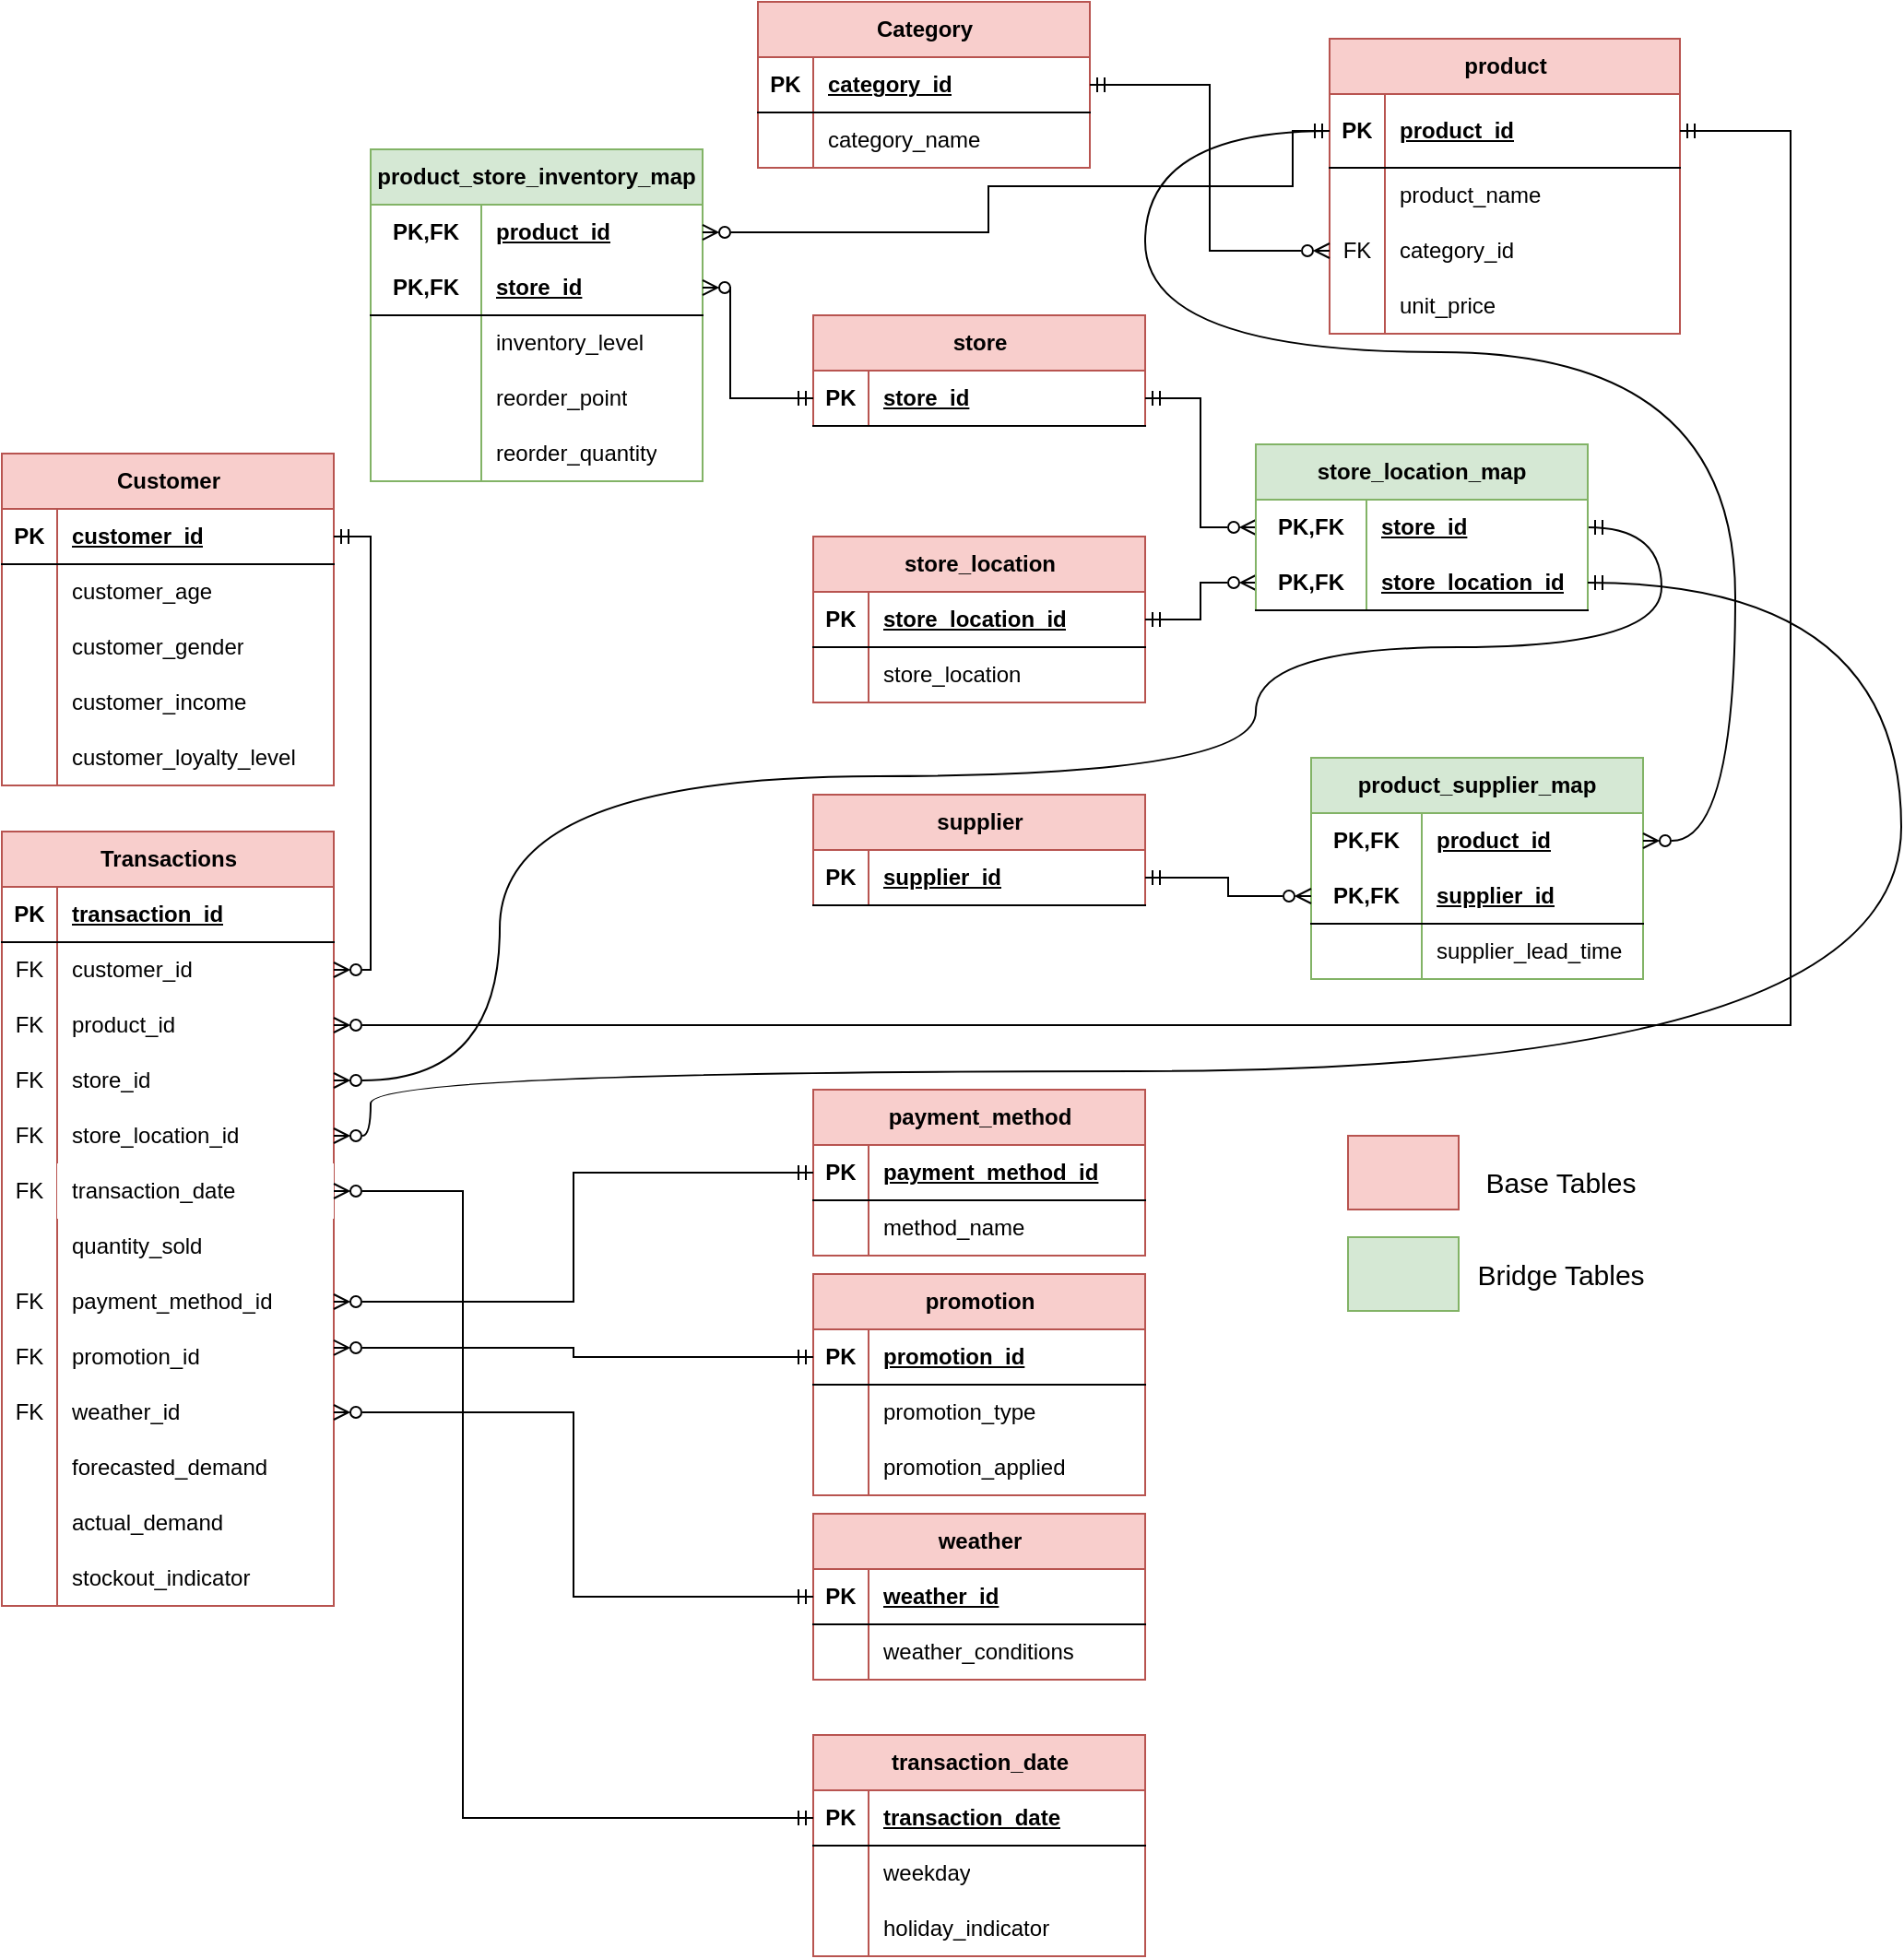 <mxfile version="26.2.14" pages="2">
  <diagram name="OLTP" id="KC2N3Z-P4MMaOrMGAXSW">
    <mxGraphModel dx="2934" dy="1054" grid="1" gridSize="10" guides="1" tooltips="1" connect="1" arrows="1" fold="1" page="1" pageScale="1" pageWidth="850" pageHeight="1100" math="0" shadow="0">
      <root>
        <mxCell id="0" />
        <mxCell id="1" parent="0" />
        <mxCell id="nlM-Se2-RGJ2JU93WNhU-1" value="Customer" style="shape=table;startSize=30;container=1;collapsible=1;childLayout=tableLayout;fixedRows=1;rowLines=0;fontStyle=1;align=center;resizeLast=1;html=1;fillColor=#f8cecc;strokeColor=#b85450;" parent="1" vertex="1">
          <mxGeometry x="-580" y="525" width="180" height="180" as="geometry" />
        </mxCell>
        <mxCell id="nlM-Se2-RGJ2JU93WNhU-2" value="" style="shape=tableRow;horizontal=0;startSize=0;swimlaneHead=0;swimlaneBody=0;fillColor=none;collapsible=0;dropTarget=0;points=[[0,0.5],[1,0.5]];portConstraint=eastwest;top=0;left=0;right=0;bottom=1;" parent="nlM-Se2-RGJ2JU93WNhU-1" vertex="1">
          <mxGeometry y="30" width="180" height="30" as="geometry" />
        </mxCell>
        <mxCell id="nlM-Se2-RGJ2JU93WNhU-3" value="PK" style="shape=partialRectangle;connectable=0;fillColor=none;top=0;left=0;bottom=0;right=0;fontStyle=1;overflow=hidden;whiteSpace=wrap;html=1;" parent="nlM-Se2-RGJ2JU93WNhU-2" vertex="1">
          <mxGeometry width="30" height="30" as="geometry">
            <mxRectangle width="30" height="30" as="alternateBounds" />
          </mxGeometry>
        </mxCell>
        <mxCell id="nlM-Se2-RGJ2JU93WNhU-4" value="customer_id" style="shape=partialRectangle;connectable=0;fillColor=none;top=0;left=0;bottom=0;right=0;align=left;spacingLeft=6;fontStyle=5;overflow=hidden;whiteSpace=wrap;html=1;" parent="nlM-Se2-RGJ2JU93WNhU-2" vertex="1">
          <mxGeometry x="30" width="150" height="30" as="geometry">
            <mxRectangle width="150" height="30" as="alternateBounds" />
          </mxGeometry>
        </mxCell>
        <mxCell id="nlM-Se2-RGJ2JU93WNhU-5" value="" style="shape=tableRow;horizontal=0;startSize=0;swimlaneHead=0;swimlaneBody=0;fillColor=none;collapsible=0;dropTarget=0;points=[[0,0.5],[1,0.5]];portConstraint=eastwest;top=0;left=0;right=0;bottom=0;" parent="nlM-Se2-RGJ2JU93WNhU-1" vertex="1">
          <mxGeometry y="60" width="180" height="30" as="geometry" />
        </mxCell>
        <mxCell id="nlM-Se2-RGJ2JU93WNhU-6" value="" style="shape=partialRectangle;connectable=0;fillColor=none;top=0;left=0;bottom=0;right=0;editable=1;overflow=hidden;whiteSpace=wrap;html=1;" parent="nlM-Se2-RGJ2JU93WNhU-5" vertex="1">
          <mxGeometry width="30" height="30" as="geometry">
            <mxRectangle width="30" height="30" as="alternateBounds" />
          </mxGeometry>
        </mxCell>
        <mxCell id="nlM-Se2-RGJ2JU93WNhU-7" value="customer_age" style="shape=partialRectangle;connectable=0;fillColor=none;top=0;left=0;bottom=0;right=0;align=left;spacingLeft=6;overflow=hidden;whiteSpace=wrap;html=1;" parent="nlM-Se2-RGJ2JU93WNhU-5" vertex="1">
          <mxGeometry x="30" width="150" height="30" as="geometry">
            <mxRectangle width="150" height="30" as="alternateBounds" />
          </mxGeometry>
        </mxCell>
        <mxCell id="nlM-Se2-RGJ2JU93WNhU-8" value="" style="shape=tableRow;horizontal=0;startSize=0;swimlaneHead=0;swimlaneBody=0;fillColor=none;collapsible=0;dropTarget=0;points=[[0,0.5],[1,0.5]];portConstraint=eastwest;top=0;left=0;right=0;bottom=0;" parent="nlM-Se2-RGJ2JU93WNhU-1" vertex="1">
          <mxGeometry y="90" width="180" height="30" as="geometry" />
        </mxCell>
        <mxCell id="nlM-Se2-RGJ2JU93WNhU-9" value="" style="shape=partialRectangle;connectable=0;fillColor=none;top=0;left=0;bottom=0;right=0;editable=1;overflow=hidden;whiteSpace=wrap;html=1;" parent="nlM-Se2-RGJ2JU93WNhU-8" vertex="1">
          <mxGeometry width="30" height="30" as="geometry">
            <mxRectangle width="30" height="30" as="alternateBounds" />
          </mxGeometry>
        </mxCell>
        <mxCell id="nlM-Se2-RGJ2JU93WNhU-10" value="customer_gender" style="shape=partialRectangle;connectable=0;fillColor=none;top=0;left=0;bottom=0;right=0;align=left;spacingLeft=6;overflow=hidden;whiteSpace=wrap;html=1;" parent="nlM-Se2-RGJ2JU93WNhU-8" vertex="1">
          <mxGeometry x="30" width="150" height="30" as="geometry">
            <mxRectangle width="150" height="30" as="alternateBounds" />
          </mxGeometry>
        </mxCell>
        <mxCell id="nlM-Se2-RGJ2JU93WNhU-11" value="" style="shape=tableRow;horizontal=0;startSize=0;swimlaneHead=0;swimlaneBody=0;fillColor=none;collapsible=0;dropTarget=0;points=[[0,0.5],[1,0.5]];portConstraint=eastwest;top=0;left=0;right=0;bottom=0;" parent="nlM-Se2-RGJ2JU93WNhU-1" vertex="1">
          <mxGeometry y="120" width="180" height="30" as="geometry" />
        </mxCell>
        <mxCell id="nlM-Se2-RGJ2JU93WNhU-12" value="" style="shape=partialRectangle;connectable=0;fillColor=none;top=0;left=0;bottom=0;right=0;editable=1;overflow=hidden;whiteSpace=wrap;html=1;" parent="nlM-Se2-RGJ2JU93WNhU-11" vertex="1">
          <mxGeometry width="30" height="30" as="geometry">
            <mxRectangle width="30" height="30" as="alternateBounds" />
          </mxGeometry>
        </mxCell>
        <mxCell id="nlM-Se2-RGJ2JU93WNhU-13" value="customer_income" style="shape=partialRectangle;connectable=0;fillColor=none;top=0;left=0;bottom=0;right=0;align=left;spacingLeft=6;overflow=hidden;whiteSpace=wrap;html=1;" parent="nlM-Se2-RGJ2JU93WNhU-11" vertex="1">
          <mxGeometry x="30" width="150" height="30" as="geometry">
            <mxRectangle width="150" height="30" as="alternateBounds" />
          </mxGeometry>
        </mxCell>
        <mxCell id="nlM-Se2-RGJ2JU93WNhU-14" style="shape=tableRow;horizontal=0;startSize=0;swimlaneHead=0;swimlaneBody=0;fillColor=none;collapsible=0;dropTarget=0;points=[[0,0.5],[1,0.5]];portConstraint=eastwest;top=0;left=0;right=0;bottom=0;" parent="nlM-Se2-RGJ2JU93WNhU-1" vertex="1">
          <mxGeometry y="150" width="180" height="30" as="geometry" />
        </mxCell>
        <mxCell id="nlM-Se2-RGJ2JU93WNhU-15" style="shape=partialRectangle;connectable=0;fillColor=none;top=0;left=0;bottom=0;right=0;editable=1;overflow=hidden;whiteSpace=wrap;html=1;" parent="nlM-Se2-RGJ2JU93WNhU-14" vertex="1">
          <mxGeometry width="30" height="30" as="geometry">
            <mxRectangle width="30" height="30" as="alternateBounds" />
          </mxGeometry>
        </mxCell>
        <mxCell id="nlM-Se2-RGJ2JU93WNhU-16" value="customer_loyalty_level" style="shape=partialRectangle;connectable=0;fillColor=none;top=0;left=0;bottom=0;right=0;align=left;spacingLeft=6;overflow=hidden;whiteSpace=wrap;html=1;" parent="nlM-Se2-RGJ2JU93WNhU-14" vertex="1">
          <mxGeometry x="30" width="150" height="30" as="geometry">
            <mxRectangle width="150" height="30" as="alternateBounds" />
          </mxGeometry>
        </mxCell>
        <mxCell id="nlM-Se2-RGJ2JU93WNhU-17" value="Category" style="shape=table;startSize=30;container=1;collapsible=1;childLayout=tableLayout;fixedRows=1;rowLines=0;fontStyle=1;align=center;resizeLast=1;html=1;fillColor=#f8cecc;strokeColor=#b85450;" parent="1" vertex="1">
          <mxGeometry x="-170" y="280" width="180" height="90" as="geometry" />
        </mxCell>
        <mxCell id="nlM-Se2-RGJ2JU93WNhU-18" value="" style="shape=tableRow;horizontal=0;startSize=0;swimlaneHead=0;swimlaneBody=0;fillColor=none;collapsible=0;dropTarget=0;points=[[0,0.5],[1,0.5]];portConstraint=eastwest;top=0;left=0;right=0;bottom=1;" parent="nlM-Se2-RGJ2JU93WNhU-17" vertex="1">
          <mxGeometry y="30" width="180" height="30" as="geometry" />
        </mxCell>
        <mxCell id="nlM-Se2-RGJ2JU93WNhU-19" value="PK" style="shape=partialRectangle;connectable=0;fillColor=none;top=0;left=0;bottom=0;right=0;fontStyle=1;overflow=hidden;whiteSpace=wrap;html=1;" parent="nlM-Se2-RGJ2JU93WNhU-18" vertex="1">
          <mxGeometry width="30" height="30" as="geometry">
            <mxRectangle width="30" height="30" as="alternateBounds" />
          </mxGeometry>
        </mxCell>
        <mxCell id="nlM-Se2-RGJ2JU93WNhU-20" value="category_id" style="shape=partialRectangle;connectable=0;fillColor=none;top=0;left=0;bottom=0;right=0;align=left;spacingLeft=6;fontStyle=5;overflow=hidden;whiteSpace=wrap;html=1;" parent="nlM-Se2-RGJ2JU93WNhU-18" vertex="1">
          <mxGeometry x="30" width="150" height="30" as="geometry">
            <mxRectangle width="150" height="30" as="alternateBounds" />
          </mxGeometry>
        </mxCell>
        <mxCell id="nlM-Se2-RGJ2JU93WNhU-21" value="" style="shape=tableRow;horizontal=0;startSize=0;swimlaneHead=0;swimlaneBody=0;fillColor=none;collapsible=0;dropTarget=0;points=[[0,0.5],[1,0.5]];portConstraint=eastwest;top=0;left=0;right=0;bottom=0;" parent="nlM-Se2-RGJ2JU93WNhU-17" vertex="1">
          <mxGeometry y="60" width="180" height="30" as="geometry" />
        </mxCell>
        <mxCell id="nlM-Se2-RGJ2JU93WNhU-22" value="" style="shape=partialRectangle;connectable=0;fillColor=none;top=0;left=0;bottom=0;right=0;editable=1;overflow=hidden;whiteSpace=wrap;html=1;" parent="nlM-Se2-RGJ2JU93WNhU-21" vertex="1">
          <mxGeometry width="30" height="30" as="geometry">
            <mxRectangle width="30" height="30" as="alternateBounds" />
          </mxGeometry>
        </mxCell>
        <mxCell id="nlM-Se2-RGJ2JU93WNhU-23" value="category_name" style="shape=partialRectangle;connectable=0;fillColor=none;top=0;left=0;bottom=0;right=0;align=left;spacingLeft=6;overflow=hidden;whiteSpace=wrap;html=1;" parent="nlM-Se2-RGJ2JU93WNhU-21" vertex="1">
          <mxGeometry x="30" width="150" height="30" as="geometry">
            <mxRectangle width="150" height="30" as="alternateBounds" />
          </mxGeometry>
        </mxCell>
        <mxCell id="nlM-Se2-RGJ2JU93WNhU-30" value="product" style="shape=table;startSize=30;container=1;collapsible=1;childLayout=tableLayout;fixedRows=1;rowLines=0;fontStyle=1;align=center;resizeLast=1;html=1;fillColor=#f8cecc;strokeColor=#b85450;" parent="1" vertex="1">
          <mxGeometry x="140" y="300" width="190" height="160" as="geometry" />
        </mxCell>
        <mxCell id="nlM-Se2-RGJ2JU93WNhU-31" value="" style="shape=tableRow;horizontal=0;startSize=0;swimlaneHead=0;swimlaneBody=0;fillColor=none;collapsible=0;dropTarget=0;points=[[0,0.5],[1,0.5]];portConstraint=eastwest;top=0;left=0;right=0;bottom=1;" parent="nlM-Se2-RGJ2JU93WNhU-30" vertex="1">
          <mxGeometry y="30" width="190" height="40" as="geometry" />
        </mxCell>
        <mxCell id="nlM-Se2-RGJ2JU93WNhU-32" value="PK" style="shape=partialRectangle;connectable=0;fillColor=none;top=0;left=0;bottom=0;right=0;fontStyle=1;overflow=hidden;whiteSpace=wrap;html=1;" parent="nlM-Se2-RGJ2JU93WNhU-31" vertex="1">
          <mxGeometry width="30" height="40" as="geometry">
            <mxRectangle width="30" height="40" as="alternateBounds" />
          </mxGeometry>
        </mxCell>
        <mxCell id="nlM-Se2-RGJ2JU93WNhU-33" value="product_id" style="shape=partialRectangle;connectable=0;fillColor=none;top=0;left=0;bottom=0;right=0;align=left;spacingLeft=6;fontStyle=5;overflow=hidden;whiteSpace=wrap;html=1;" parent="nlM-Se2-RGJ2JU93WNhU-31" vertex="1">
          <mxGeometry x="30" width="160" height="40" as="geometry">
            <mxRectangle width="160" height="40" as="alternateBounds" />
          </mxGeometry>
        </mxCell>
        <mxCell id="nlM-Se2-RGJ2JU93WNhU-34" value="" style="shape=tableRow;horizontal=0;startSize=0;swimlaneHead=0;swimlaneBody=0;fillColor=none;collapsible=0;dropTarget=0;points=[[0,0.5],[1,0.5]];portConstraint=eastwest;top=0;left=0;right=0;bottom=0;" parent="nlM-Se2-RGJ2JU93WNhU-30" vertex="1">
          <mxGeometry y="70" width="190" height="30" as="geometry" />
        </mxCell>
        <mxCell id="nlM-Se2-RGJ2JU93WNhU-35" value="" style="shape=partialRectangle;connectable=0;fillColor=none;top=0;left=0;bottom=0;right=0;editable=1;overflow=hidden;whiteSpace=wrap;html=1;" parent="nlM-Se2-RGJ2JU93WNhU-34" vertex="1">
          <mxGeometry width="30" height="30" as="geometry">
            <mxRectangle width="30" height="30" as="alternateBounds" />
          </mxGeometry>
        </mxCell>
        <mxCell id="nlM-Se2-RGJ2JU93WNhU-36" value="product_name" style="shape=partialRectangle;connectable=0;fillColor=none;top=0;left=0;bottom=0;right=0;align=left;spacingLeft=6;overflow=hidden;whiteSpace=wrap;html=1;" parent="nlM-Se2-RGJ2JU93WNhU-34" vertex="1">
          <mxGeometry x="30" width="160" height="30" as="geometry">
            <mxRectangle width="160" height="30" as="alternateBounds" />
          </mxGeometry>
        </mxCell>
        <mxCell id="nlM-Se2-RGJ2JU93WNhU-37" value="" style="shape=tableRow;horizontal=0;startSize=0;swimlaneHead=0;swimlaneBody=0;fillColor=none;collapsible=0;dropTarget=0;points=[[0,0.5],[1,0.5]];portConstraint=eastwest;top=0;left=0;right=0;bottom=0;" parent="nlM-Se2-RGJ2JU93WNhU-30" vertex="1">
          <mxGeometry y="100" width="190" height="30" as="geometry" />
        </mxCell>
        <mxCell id="nlM-Se2-RGJ2JU93WNhU-38" value="FK" style="shape=partialRectangle;connectable=0;fillColor=none;top=0;left=0;bottom=0;right=0;editable=1;overflow=hidden;whiteSpace=wrap;html=1;" parent="nlM-Se2-RGJ2JU93WNhU-37" vertex="1">
          <mxGeometry width="30" height="30" as="geometry">
            <mxRectangle width="30" height="30" as="alternateBounds" />
          </mxGeometry>
        </mxCell>
        <mxCell id="nlM-Se2-RGJ2JU93WNhU-39" value="category_id" style="shape=partialRectangle;connectable=0;fillColor=none;top=0;left=0;bottom=0;right=0;align=left;spacingLeft=6;overflow=hidden;whiteSpace=wrap;html=1;" parent="nlM-Se2-RGJ2JU93WNhU-37" vertex="1">
          <mxGeometry x="30" width="160" height="30" as="geometry">
            <mxRectangle width="160" height="30" as="alternateBounds" />
          </mxGeometry>
        </mxCell>
        <mxCell id="YcOaQUo2RA9_jJExIj7q-11" style="shape=tableRow;horizontal=0;startSize=0;swimlaneHead=0;swimlaneBody=0;fillColor=none;collapsible=0;dropTarget=0;points=[[0,0.5],[1,0.5]];portConstraint=eastwest;top=0;left=0;right=0;bottom=0;" vertex="1" parent="nlM-Se2-RGJ2JU93WNhU-30">
          <mxGeometry y="130" width="190" height="30" as="geometry" />
        </mxCell>
        <mxCell id="YcOaQUo2RA9_jJExIj7q-12" style="shape=partialRectangle;connectable=0;fillColor=none;top=0;left=0;bottom=0;right=0;editable=1;overflow=hidden;whiteSpace=wrap;html=1;" vertex="1" parent="YcOaQUo2RA9_jJExIj7q-11">
          <mxGeometry width="30" height="30" as="geometry">
            <mxRectangle width="30" height="30" as="alternateBounds" />
          </mxGeometry>
        </mxCell>
        <mxCell id="YcOaQUo2RA9_jJExIj7q-13" value="unit_price" style="shape=partialRectangle;connectable=0;fillColor=none;top=0;left=0;bottom=0;right=0;align=left;spacingLeft=6;overflow=hidden;whiteSpace=wrap;html=1;" vertex="1" parent="YcOaQUo2RA9_jJExIj7q-11">
          <mxGeometry x="30" width="160" height="30" as="geometry">
            <mxRectangle width="160" height="30" as="alternateBounds" />
          </mxGeometry>
        </mxCell>
        <mxCell id="nlM-Se2-RGJ2JU93WNhU-43" style="edgeStyle=orthogonalEdgeStyle;rounded=0;orthogonalLoop=1;jettySize=auto;html=1;exitX=1;exitY=0.5;exitDx=0;exitDy=0;startArrow=ERmandOne;startFill=0;endArrow=ERzeroToMany;endFill=0;" parent="1" source="nlM-Se2-RGJ2JU93WNhU-18" target="nlM-Se2-RGJ2JU93WNhU-37" edge="1">
          <mxGeometry relative="1" as="geometry" />
        </mxCell>
        <mxCell id="nlM-Se2-RGJ2JU93WNhU-44" value="store_location" style="shape=table;startSize=30;container=1;collapsible=1;childLayout=tableLayout;fixedRows=1;rowLines=0;fontStyle=1;align=center;resizeLast=1;html=1;fillColor=#f8cecc;strokeColor=#b85450;" parent="1" vertex="1">
          <mxGeometry x="-140" y="570" width="180" height="90" as="geometry" />
        </mxCell>
        <mxCell id="nlM-Se2-RGJ2JU93WNhU-45" value="" style="shape=tableRow;horizontal=0;startSize=0;swimlaneHead=0;swimlaneBody=0;fillColor=none;collapsible=0;dropTarget=0;points=[[0,0.5],[1,0.5]];portConstraint=eastwest;top=0;left=0;right=0;bottom=1;" parent="nlM-Se2-RGJ2JU93WNhU-44" vertex="1">
          <mxGeometry y="30" width="180" height="30" as="geometry" />
        </mxCell>
        <mxCell id="nlM-Se2-RGJ2JU93WNhU-46" value="PK" style="shape=partialRectangle;connectable=0;fillColor=none;top=0;left=0;bottom=0;right=0;fontStyle=1;overflow=hidden;whiteSpace=wrap;html=1;" parent="nlM-Se2-RGJ2JU93WNhU-45" vertex="1">
          <mxGeometry width="30" height="30" as="geometry">
            <mxRectangle width="30" height="30" as="alternateBounds" />
          </mxGeometry>
        </mxCell>
        <mxCell id="nlM-Se2-RGJ2JU93WNhU-47" value="store_location_id" style="shape=partialRectangle;connectable=0;fillColor=none;top=0;left=0;bottom=0;right=0;align=left;spacingLeft=6;fontStyle=5;overflow=hidden;whiteSpace=wrap;html=1;" parent="nlM-Se2-RGJ2JU93WNhU-45" vertex="1">
          <mxGeometry x="30" width="150" height="30" as="geometry">
            <mxRectangle width="150" height="30" as="alternateBounds" />
          </mxGeometry>
        </mxCell>
        <mxCell id="nlM-Se2-RGJ2JU93WNhU-48" value="" style="shape=tableRow;horizontal=0;startSize=0;swimlaneHead=0;swimlaneBody=0;fillColor=none;collapsible=0;dropTarget=0;points=[[0,0.5],[1,0.5]];portConstraint=eastwest;top=0;left=0;right=0;bottom=0;" parent="nlM-Se2-RGJ2JU93WNhU-44" vertex="1">
          <mxGeometry y="60" width="180" height="30" as="geometry" />
        </mxCell>
        <mxCell id="nlM-Se2-RGJ2JU93WNhU-49" value="" style="shape=partialRectangle;connectable=0;fillColor=none;top=0;left=0;bottom=0;right=0;editable=1;overflow=hidden;whiteSpace=wrap;html=1;" parent="nlM-Se2-RGJ2JU93WNhU-48" vertex="1">
          <mxGeometry width="30" height="30" as="geometry">
            <mxRectangle width="30" height="30" as="alternateBounds" />
          </mxGeometry>
        </mxCell>
        <mxCell id="nlM-Se2-RGJ2JU93WNhU-50" value="store_location" style="shape=partialRectangle;connectable=0;fillColor=none;top=0;left=0;bottom=0;right=0;align=left;spacingLeft=6;overflow=hidden;whiteSpace=wrap;html=1;" parent="nlM-Se2-RGJ2JU93WNhU-48" vertex="1">
          <mxGeometry x="30" width="150" height="30" as="geometry">
            <mxRectangle width="150" height="30" as="alternateBounds" />
          </mxGeometry>
        </mxCell>
        <mxCell id="nlM-Se2-RGJ2JU93WNhU-57" value="store" style="shape=table;startSize=30;container=1;collapsible=1;childLayout=tableLayout;fixedRows=1;rowLines=0;fontStyle=1;align=center;resizeLast=1;html=1;fillColor=#f8cecc;strokeColor=#b85450;" parent="1" vertex="1">
          <mxGeometry x="-140" y="450" width="180" height="60" as="geometry" />
        </mxCell>
        <mxCell id="nlM-Se2-RGJ2JU93WNhU-58" value="" style="shape=tableRow;horizontal=0;startSize=0;swimlaneHead=0;swimlaneBody=0;fillColor=none;collapsible=0;dropTarget=0;points=[[0,0.5],[1,0.5]];portConstraint=eastwest;top=0;left=0;right=0;bottom=1;" parent="nlM-Se2-RGJ2JU93WNhU-57" vertex="1">
          <mxGeometry y="30" width="180" height="30" as="geometry" />
        </mxCell>
        <mxCell id="nlM-Se2-RGJ2JU93WNhU-59" value="PK" style="shape=partialRectangle;connectable=0;fillColor=none;top=0;left=0;bottom=0;right=0;fontStyle=1;overflow=hidden;whiteSpace=wrap;html=1;" parent="nlM-Se2-RGJ2JU93WNhU-58" vertex="1">
          <mxGeometry width="30" height="30" as="geometry">
            <mxRectangle width="30" height="30" as="alternateBounds" />
          </mxGeometry>
        </mxCell>
        <mxCell id="nlM-Se2-RGJ2JU93WNhU-60" value="store_id" style="shape=partialRectangle;connectable=0;fillColor=none;top=0;left=0;bottom=0;right=0;align=left;spacingLeft=6;fontStyle=5;overflow=hidden;whiteSpace=wrap;html=1;" parent="nlM-Se2-RGJ2JU93WNhU-58" vertex="1">
          <mxGeometry x="30" width="150" height="30" as="geometry">
            <mxRectangle width="150" height="30" as="alternateBounds" />
          </mxGeometry>
        </mxCell>
        <mxCell id="nlM-Se2-RGJ2JU93WNhU-88" value="supplier" style="shape=table;startSize=30;container=1;collapsible=1;childLayout=tableLayout;fixedRows=1;rowLines=0;fontStyle=1;align=center;resizeLast=1;html=1;fillColor=#f8cecc;strokeColor=#b85450;" parent="1" vertex="1">
          <mxGeometry x="-140" y="710" width="180" height="60" as="geometry" />
        </mxCell>
        <mxCell id="nlM-Se2-RGJ2JU93WNhU-89" value="" style="shape=tableRow;horizontal=0;startSize=0;swimlaneHead=0;swimlaneBody=0;fillColor=none;collapsible=0;dropTarget=0;points=[[0,0.5],[1,0.5]];portConstraint=eastwest;top=0;left=0;right=0;bottom=1;" parent="nlM-Se2-RGJ2JU93WNhU-88" vertex="1">
          <mxGeometry y="30" width="180" height="30" as="geometry" />
        </mxCell>
        <mxCell id="nlM-Se2-RGJ2JU93WNhU-90" value="PK" style="shape=partialRectangle;connectable=0;fillColor=none;top=0;left=0;bottom=0;right=0;fontStyle=1;overflow=hidden;whiteSpace=wrap;html=1;" parent="nlM-Se2-RGJ2JU93WNhU-89" vertex="1">
          <mxGeometry width="30" height="30" as="geometry">
            <mxRectangle width="30" height="30" as="alternateBounds" />
          </mxGeometry>
        </mxCell>
        <mxCell id="nlM-Se2-RGJ2JU93WNhU-91" value="supplier_id" style="shape=partialRectangle;connectable=0;fillColor=none;top=0;left=0;bottom=0;right=0;align=left;spacingLeft=6;fontStyle=5;overflow=hidden;whiteSpace=wrap;html=1;" parent="nlM-Se2-RGJ2JU93WNhU-89" vertex="1">
          <mxGeometry x="30" width="150" height="30" as="geometry">
            <mxRectangle width="150" height="30" as="alternateBounds" />
          </mxGeometry>
        </mxCell>
        <mxCell id="nlM-Se2-RGJ2JU93WNhU-124" value="payment_method" style="shape=table;startSize=30;container=1;collapsible=1;childLayout=tableLayout;fixedRows=1;rowLines=0;fontStyle=1;align=center;resizeLast=1;html=1;fillColor=#f8cecc;strokeColor=#b85450;" parent="1" vertex="1">
          <mxGeometry x="-140" y="870" width="180" height="90" as="geometry" />
        </mxCell>
        <mxCell id="nlM-Se2-RGJ2JU93WNhU-125" value="" style="shape=tableRow;horizontal=0;startSize=0;swimlaneHead=0;swimlaneBody=0;fillColor=none;collapsible=0;dropTarget=0;points=[[0,0.5],[1,0.5]];portConstraint=eastwest;top=0;left=0;right=0;bottom=1;" parent="nlM-Se2-RGJ2JU93WNhU-124" vertex="1">
          <mxGeometry y="30" width="180" height="30" as="geometry" />
        </mxCell>
        <mxCell id="nlM-Se2-RGJ2JU93WNhU-126" value="PK" style="shape=partialRectangle;connectable=0;fillColor=none;top=0;left=0;bottom=0;right=0;fontStyle=1;overflow=hidden;whiteSpace=wrap;html=1;" parent="nlM-Se2-RGJ2JU93WNhU-125" vertex="1">
          <mxGeometry width="30" height="30" as="geometry">
            <mxRectangle width="30" height="30" as="alternateBounds" />
          </mxGeometry>
        </mxCell>
        <mxCell id="nlM-Se2-RGJ2JU93WNhU-127" value="payment_method_id" style="shape=partialRectangle;connectable=0;fillColor=none;top=0;left=0;bottom=0;right=0;align=left;spacingLeft=6;fontStyle=5;overflow=hidden;whiteSpace=wrap;html=1;" parent="nlM-Se2-RGJ2JU93WNhU-125" vertex="1">
          <mxGeometry x="30" width="150" height="30" as="geometry">
            <mxRectangle width="150" height="30" as="alternateBounds" />
          </mxGeometry>
        </mxCell>
        <mxCell id="nlM-Se2-RGJ2JU93WNhU-128" value="" style="shape=tableRow;horizontal=0;startSize=0;swimlaneHead=0;swimlaneBody=0;fillColor=none;collapsible=0;dropTarget=0;points=[[0,0.5],[1,0.5]];portConstraint=eastwest;top=0;left=0;right=0;bottom=0;" parent="nlM-Se2-RGJ2JU93WNhU-124" vertex="1">
          <mxGeometry y="60" width="180" height="30" as="geometry" />
        </mxCell>
        <mxCell id="nlM-Se2-RGJ2JU93WNhU-129" value="" style="shape=partialRectangle;connectable=0;fillColor=none;top=0;left=0;bottom=0;right=0;editable=1;overflow=hidden;whiteSpace=wrap;html=1;" parent="nlM-Se2-RGJ2JU93WNhU-128" vertex="1">
          <mxGeometry width="30" height="30" as="geometry">
            <mxRectangle width="30" height="30" as="alternateBounds" />
          </mxGeometry>
        </mxCell>
        <mxCell id="nlM-Se2-RGJ2JU93WNhU-130" value="method_name" style="shape=partialRectangle;connectable=0;fillColor=none;top=0;left=0;bottom=0;right=0;align=left;spacingLeft=6;overflow=hidden;whiteSpace=wrap;html=1;" parent="nlM-Se2-RGJ2JU93WNhU-128" vertex="1">
          <mxGeometry x="30" width="150" height="30" as="geometry">
            <mxRectangle width="150" height="30" as="alternateBounds" />
          </mxGeometry>
        </mxCell>
        <mxCell id="nlM-Se2-RGJ2JU93WNhU-144" value="promotion" style="shape=table;startSize=30;container=1;collapsible=1;childLayout=tableLayout;fixedRows=1;rowLines=0;fontStyle=1;align=center;resizeLast=1;html=1;fillColor=#f8cecc;strokeColor=#b85450;" parent="1" vertex="1">
          <mxGeometry x="-140" y="970" width="180" height="120" as="geometry" />
        </mxCell>
        <mxCell id="nlM-Se2-RGJ2JU93WNhU-145" value="" style="shape=tableRow;horizontal=0;startSize=0;swimlaneHead=0;swimlaneBody=0;fillColor=none;collapsible=0;dropTarget=0;points=[[0,0.5],[1,0.5]];portConstraint=eastwest;top=0;left=0;right=0;bottom=1;" parent="nlM-Se2-RGJ2JU93WNhU-144" vertex="1">
          <mxGeometry y="30" width="180" height="30" as="geometry" />
        </mxCell>
        <mxCell id="nlM-Se2-RGJ2JU93WNhU-146" value="PK" style="shape=partialRectangle;connectable=0;fillColor=none;top=0;left=0;bottom=0;right=0;fontStyle=1;overflow=hidden;whiteSpace=wrap;html=1;" parent="nlM-Se2-RGJ2JU93WNhU-145" vertex="1">
          <mxGeometry width="30" height="30" as="geometry">
            <mxRectangle width="30" height="30" as="alternateBounds" />
          </mxGeometry>
        </mxCell>
        <mxCell id="nlM-Se2-RGJ2JU93WNhU-147" value="promotion_id" style="shape=partialRectangle;connectable=0;fillColor=none;top=0;left=0;bottom=0;right=0;align=left;spacingLeft=6;fontStyle=5;overflow=hidden;whiteSpace=wrap;html=1;" parent="nlM-Se2-RGJ2JU93WNhU-145" vertex="1">
          <mxGeometry x="30" width="150" height="30" as="geometry">
            <mxRectangle width="150" height="30" as="alternateBounds" />
          </mxGeometry>
        </mxCell>
        <mxCell id="nlM-Se2-RGJ2JU93WNhU-148" value="" style="shape=tableRow;horizontal=0;startSize=0;swimlaneHead=0;swimlaneBody=0;fillColor=none;collapsible=0;dropTarget=0;points=[[0,0.5],[1,0.5]];portConstraint=eastwest;top=0;left=0;right=0;bottom=0;" parent="nlM-Se2-RGJ2JU93WNhU-144" vertex="1">
          <mxGeometry y="60" width="180" height="30" as="geometry" />
        </mxCell>
        <mxCell id="nlM-Se2-RGJ2JU93WNhU-149" value="" style="shape=partialRectangle;connectable=0;fillColor=none;top=0;left=0;bottom=0;right=0;editable=1;overflow=hidden;whiteSpace=wrap;html=1;" parent="nlM-Se2-RGJ2JU93WNhU-148" vertex="1">
          <mxGeometry width="30" height="30" as="geometry">
            <mxRectangle width="30" height="30" as="alternateBounds" />
          </mxGeometry>
        </mxCell>
        <mxCell id="nlM-Se2-RGJ2JU93WNhU-150" value="promotion_type" style="shape=partialRectangle;connectable=0;fillColor=none;top=0;left=0;bottom=0;right=0;align=left;spacingLeft=6;overflow=hidden;whiteSpace=wrap;html=1;" parent="nlM-Se2-RGJ2JU93WNhU-148" vertex="1">
          <mxGeometry x="30" width="150" height="30" as="geometry">
            <mxRectangle width="150" height="30" as="alternateBounds" />
          </mxGeometry>
        </mxCell>
        <mxCell id="nlM-Se2-RGJ2JU93WNhU-151" value="" style="shape=tableRow;horizontal=0;startSize=0;swimlaneHead=0;swimlaneBody=0;fillColor=none;collapsible=0;dropTarget=0;points=[[0,0.5],[1,0.5]];portConstraint=eastwest;top=0;left=0;right=0;bottom=0;" parent="nlM-Se2-RGJ2JU93WNhU-144" vertex="1">
          <mxGeometry y="90" width="180" height="30" as="geometry" />
        </mxCell>
        <mxCell id="nlM-Se2-RGJ2JU93WNhU-152" value="" style="shape=partialRectangle;connectable=0;fillColor=none;top=0;left=0;bottom=0;right=0;editable=1;overflow=hidden;whiteSpace=wrap;html=1;" parent="nlM-Se2-RGJ2JU93WNhU-151" vertex="1">
          <mxGeometry width="30" height="30" as="geometry">
            <mxRectangle width="30" height="30" as="alternateBounds" />
          </mxGeometry>
        </mxCell>
        <mxCell id="nlM-Se2-RGJ2JU93WNhU-153" value="promotion_applied" style="shape=partialRectangle;connectable=0;fillColor=none;top=0;left=0;bottom=0;right=0;align=left;spacingLeft=6;overflow=hidden;whiteSpace=wrap;html=1;" parent="nlM-Se2-RGJ2JU93WNhU-151" vertex="1">
          <mxGeometry x="30" width="150" height="30" as="geometry">
            <mxRectangle width="150" height="30" as="alternateBounds" />
          </mxGeometry>
        </mxCell>
        <mxCell id="nlM-Se2-RGJ2JU93WNhU-160" value="weather" style="shape=table;startSize=30;container=1;collapsible=1;childLayout=tableLayout;fixedRows=1;rowLines=0;fontStyle=1;align=center;resizeLast=1;html=1;fillColor=#f8cecc;strokeColor=#b85450;" parent="1" vertex="1">
          <mxGeometry x="-140" y="1100" width="180" height="90" as="geometry" />
        </mxCell>
        <mxCell id="nlM-Se2-RGJ2JU93WNhU-161" value="" style="shape=tableRow;horizontal=0;startSize=0;swimlaneHead=0;swimlaneBody=0;fillColor=none;collapsible=0;dropTarget=0;points=[[0,0.5],[1,0.5]];portConstraint=eastwest;top=0;left=0;right=0;bottom=1;" parent="nlM-Se2-RGJ2JU93WNhU-160" vertex="1">
          <mxGeometry y="30" width="180" height="30" as="geometry" />
        </mxCell>
        <mxCell id="nlM-Se2-RGJ2JU93WNhU-162" value="PK" style="shape=partialRectangle;connectable=0;fillColor=none;top=0;left=0;bottom=0;right=0;fontStyle=1;overflow=hidden;whiteSpace=wrap;html=1;" parent="nlM-Se2-RGJ2JU93WNhU-161" vertex="1">
          <mxGeometry width="30" height="30" as="geometry">
            <mxRectangle width="30" height="30" as="alternateBounds" />
          </mxGeometry>
        </mxCell>
        <mxCell id="nlM-Se2-RGJ2JU93WNhU-163" value="weather_id" style="shape=partialRectangle;connectable=0;fillColor=none;top=0;left=0;bottom=0;right=0;align=left;spacingLeft=6;fontStyle=5;overflow=hidden;whiteSpace=wrap;html=1;" parent="nlM-Se2-RGJ2JU93WNhU-161" vertex="1">
          <mxGeometry x="30" width="150" height="30" as="geometry">
            <mxRectangle width="150" height="30" as="alternateBounds" />
          </mxGeometry>
        </mxCell>
        <mxCell id="nlM-Se2-RGJ2JU93WNhU-164" value="" style="shape=tableRow;horizontal=0;startSize=0;swimlaneHead=0;swimlaneBody=0;fillColor=none;collapsible=0;dropTarget=0;points=[[0,0.5],[1,0.5]];portConstraint=eastwest;top=0;left=0;right=0;bottom=0;" parent="nlM-Se2-RGJ2JU93WNhU-160" vertex="1">
          <mxGeometry y="60" width="180" height="30" as="geometry" />
        </mxCell>
        <mxCell id="nlM-Se2-RGJ2JU93WNhU-165" value="" style="shape=partialRectangle;connectable=0;fillColor=none;top=0;left=0;bottom=0;right=0;editable=1;overflow=hidden;whiteSpace=wrap;html=1;" parent="nlM-Se2-RGJ2JU93WNhU-164" vertex="1">
          <mxGeometry width="30" height="30" as="geometry">
            <mxRectangle width="30" height="30" as="alternateBounds" />
          </mxGeometry>
        </mxCell>
        <mxCell id="nlM-Se2-RGJ2JU93WNhU-166" value="weather_conditions" style="shape=partialRectangle;connectable=0;fillColor=none;top=0;left=0;bottom=0;right=0;align=left;spacingLeft=6;overflow=hidden;whiteSpace=wrap;html=1;" parent="nlM-Se2-RGJ2JU93WNhU-164" vertex="1">
          <mxGeometry x="30" width="150" height="30" as="geometry">
            <mxRectangle width="150" height="30" as="alternateBounds" />
          </mxGeometry>
        </mxCell>
        <mxCell id="nlM-Se2-RGJ2JU93WNhU-224" value="product_store_inventory_map" style="shape=table;startSize=30;container=1;collapsible=1;childLayout=tableLayout;fixedRows=1;rowLines=0;fontStyle=1;align=center;resizeLast=1;html=1;whiteSpace=wrap;fillColor=#d5e8d4;strokeColor=#82b366;" parent="1" vertex="1">
          <mxGeometry x="-380" y="360" width="180" height="180" as="geometry" />
        </mxCell>
        <mxCell id="nlM-Se2-RGJ2JU93WNhU-225" value="" style="shape=tableRow;horizontal=0;startSize=0;swimlaneHead=0;swimlaneBody=0;fillColor=none;collapsible=0;dropTarget=0;points=[[0,0.5],[1,0.5]];portConstraint=eastwest;top=0;left=0;right=0;bottom=0;html=1;" parent="nlM-Se2-RGJ2JU93WNhU-224" vertex="1">
          <mxGeometry y="30" width="180" height="30" as="geometry" />
        </mxCell>
        <mxCell id="nlM-Se2-RGJ2JU93WNhU-226" value="PK,FK" style="shape=partialRectangle;connectable=0;fillColor=none;top=0;left=0;bottom=0;right=0;fontStyle=1;overflow=hidden;html=1;whiteSpace=wrap;" parent="nlM-Se2-RGJ2JU93WNhU-225" vertex="1">
          <mxGeometry width="60" height="30" as="geometry">
            <mxRectangle width="60" height="30" as="alternateBounds" />
          </mxGeometry>
        </mxCell>
        <mxCell id="nlM-Se2-RGJ2JU93WNhU-227" value="product_id" style="shape=partialRectangle;connectable=0;fillColor=none;top=0;left=0;bottom=0;right=0;align=left;spacingLeft=6;fontStyle=5;overflow=hidden;html=1;whiteSpace=wrap;" parent="nlM-Se2-RGJ2JU93WNhU-225" vertex="1">
          <mxGeometry x="60" width="120" height="30" as="geometry">
            <mxRectangle width="120" height="30" as="alternateBounds" />
          </mxGeometry>
        </mxCell>
        <mxCell id="nlM-Se2-RGJ2JU93WNhU-228" value="" style="shape=tableRow;horizontal=0;startSize=0;swimlaneHead=0;swimlaneBody=0;fillColor=none;collapsible=0;dropTarget=0;points=[[0,0.5],[1,0.5]];portConstraint=eastwest;top=0;left=0;right=0;bottom=1;html=1;" parent="nlM-Se2-RGJ2JU93WNhU-224" vertex="1">
          <mxGeometry y="60" width="180" height="30" as="geometry" />
        </mxCell>
        <mxCell id="nlM-Se2-RGJ2JU93WNhU-229" value="PK,FK" style="shape=partialRectangle;connectable=0;fillColor=none;top=0;left=0;bottom=0;right=0;fontStyle=1;overflow=hidden;html=1;whiteSpace=wrap;" parent="nlM-Se2-RGJ2JU93WNhU-228" vertex="1">
          <mxGeometry width="60" height="30" as="geometry">
            <mxRectangle width="60" height="30" as="alternateBounds" />
          </mxGeometry>
        </mxCell>
        <mxCell id="nlM-Se2-RGJ2JU93WNhU-230" value="store_id" style="shape=partialRectangle;connectable=0;fillColor=none;top=0;left=0;bottom=0;right=0;align=left;spacingLeft=6;fontStyle=5;overflow=hidden;html=1;whiteSpace=wrap;" parent="nlM-Se2-RGJ2JU93WNhU-228" vertex="1">
          <mxGeometry x="60" width="120" height="30" as="geometry">
            <mxRectangle width="120" height="30" as="alternateBounds" />
          </mxGeometry>
        </mxCell>
        <mxCell id="nlM-Se2-RGJ2JU93WNhU-231" value="" style="shape=tableRow;horizontal=0;startSize=0;swimlaneHead=0;swimlaneBody=0;fillColor=none;collapsible=0;dropTarget=0;points=[[0,0.5],[1,0.5]];portConstraint=eastwest;top=0;left=0;right=0;bottom=0;html=1;" parent="nlM-Se2-RGJ2JU93WNhU-224" vertex="1">
          <mxGeometry y="90" width="180" height="30" as="geometry" />
        </mxCell>
        <mxCell id="nlM-Se2-RGJ2JU93WNhU-232" value="" style="shape=partialRectangle;connectable=0;fillColor=none;top=0;left=0;bottom=0;right=0;editable=1;overflow=hidden;html=1;whiteSpace=wrap;" parent="nlM-Se2-RGJ2JU93WNhU-231" vertex="1">
          <mxGeometry width="60" height="30" as="geometry">
            <mxRectangle width="60" height="30" as="alternateBounds" />
          </mxGeometry>
        </mxCell>
        <mxCell id="nlM-Se2-RGJ2JU93WNhU-233" value="inventory_level" style="shape=partialRectangle;connectable=0;fillColor=none;top=0;left=0;bottom=0;right=0;align=left;spacingLeft=6;overflow=hidden;html=1;whiteSpace=wrap;" parent="nlM-Se2-RGJ2JU93WNhU-231" vertex="1">
          <mxGeometry x="60" width="120" height="30" as="geometry">
            <mxRectangle width="120" height="30" as="alternateBounds" />
          </mxGeometry>
        </mxCell>
        <mxCell id="nlM-Se2-RGJ2JU93WNhU-234" value="" style="shape=tableRow;horizontal=0;startSize=0;swimlaneHead=0;swimlaneBody=0;fillColor=none;collapsible=0;dropTarget=0;points=[[0,0.5],[1,0.5]];portConstraint=eastwest;top=0;left=0;right=0;bottom=0;html=1;" parent="nlM-Se2-RGJ2JU93WNhU-224" vertex="1">
          <mxGeometry y="120" width="180" height="30" as="geometry" />
        </mxCell>
        <mxCell id="nlM-Se2-RGJ2JU93WNhU-235" value="" style="shape=partialRectangle;connectable=0;fillColor=none;top=0;left=0;bottom=0;right=0;editable=1;overflow=hidden;html=1;whiteSpace=wrap;" parent="nlM-Se2-RGJ2JU93WNhU-234" vertex="1">
          <mxGeometry width="60" height="30" as="geometry">
            <mxRectangle width="60" height="30" as="alternateBounds" />
          </mxGeometry>
        </mxCell>
        <mxCell id="nlM-Se2-RGJ2JU93WNhU-236" value="reorder_point" style="shape=partialRectangle;connectable=0;fillColor=none;top=0;left=0;bottom=0;right=0;align=left;spacingLeft=6;overflow=hidden;html=1;whiteSpace=wrap;" parent="nlM-Se2-RGJ2JU93WNhU-234" vertex="1">
          <mxGeometry x="60" width="120" height="30" as="geometry">
            <mxRectangle width="120" height="30" as="alternateBounds" />
          </mxGeometry>
        </mxCell>
        <mxCell id="nlM-Se2-RGJ2JU93WNhU-251" style="shape=tableRow;horizontal=0;startSize=0;swimlaneHead=0;swimlaneBody=0;fillColor=none;collapsible=0;dropTarget=0;points=[[0,0.5],[1,0.5]];portConstraint=eastwest;top=0;left=0;right=0;bottom=0;html=1;" parent="nlM-Se2-RGJ2JU93WNhU-224" vertex="1">
          <mxGeometry y="150" width="180" height="30" as="geometry" />
        </mxCell>
        <mxCell id="nlM-Se2-RGJ2JU93WNhU-252" style="shape=partialRectangle;connectable=0;fillColor=none;top=0;left=0;bottom=0;right=0;editable=1;overflow=hidden;html=1;whiteSpace=wrap;" parent="nlM-Se2-RGJ2JU93WNhU-251" vertex="1">
          <mxGeometry width="60" height="30" as="geometry">
            <mxRectangle width="60" height="30" as="alternateBounds" />
          </mxGeometry>
        </mxCell>
        <mxCell id="nlM-Se2-RGJ2JU93WNhU-253" value="reorder_quantity" style="shape=partialRectangle;connectable=0;fillColor=none;top=0;left=0;bottom=0;right=0;align=left;spacingLeft=6;overflow=hidden;html=1;whiteSpace=wrap;" parent="nlM-Se2-RGJ2JU93WNhU-251" vertex="1">
          <mxGeometry x="60" width="120" height="30" as="geometry">
            <mxRectangle width="120" height="30" as="alternateBounds" />
          </mxGeometry>
        </mxCell>
        <mxCell id="nlM-Se2-RGJ2JU93WNhU-237" value="product_supplier_map" style="shape=table;startSize=30;container=1;collapsible=1;childLayout=tableLayout;fixedRows=1;rowLines=0;fontStyle=1;align=center;resizeLast=1;html=1;whiteSpace=wrap;fillColor=#d5e8d4;strokeColor=#82b366;" parent="1" vertex="1">
          <mxGeometry x="130" y="690" width="180" height="120" as="geometry" />
        </mxCell>
        <mxCell id="nlM-Se2-RGJ2JU93WNhU-238" value="" style="shape=tableRow;horizontal=0;startSize=0;swimlaneHead=0;swimlaneBody=0;fillColor=none;collapsible=0;dropTarget=0;points=[[0,0.5],[1,0.5]];portConstraint=eastwest;top=0;left=0;right=0;bottom=0;html=1;" parent="nlM-Se2-RGJ2JU93WNhU-237" vertex="1">
          <mxGeometry y="30" width="180" height="30" as="geometry" />
        </mxCell>
        <mxCell id="nlM-Se2-RGJ2JU93WNhU-239" value="PK,FK" style="shape=partialRectangle;connectable=0;fillColor=none;top=0;left=0;bottom=0;right=0;fontStyle=1;overflow=hidden;html=1;whiteSpace=wrap;" parent="nlM-Se2-RGJ2JU93WNhU-238" vertex="1">
          <mxGeometry width="60" height="30" as="geometry">
            <mxRectangle width="60" height="30" as="alternateBounds" />
          </mxGeometry>
        </mxCell>
        <mxCell id="nlM-Se2-RGJ2JU93WNhU-240" value="product_id" style="shape=partialRectangle;connectable=0;fillColor=none;top=0;left=0;bottom=0;right=0;align=left;spacingLeft=6;fontStyle=5;overflow=hidden;html=1;whiteSpace=wrap;" parent="nlM-Se2-RGJ2JU93WNhU-238" vertex="1">
          <mxGeometry x="60" width="120" height="30" as="geometry">
            <mxRectangle width="120" height="30" as="alternateBounds" />
          </mxGeometry>
        </mxCell>
        <mxCell id="nlM-Se2-RGJ2JU93WNhU-241" value="" style="shape=tableRow;horizontal=0;startSize=0;swimlaneHead=0;swimlaneBody=0;fillColor=none;collapsible=0;dropTarget=0;points=[[0,0.5],[1,0.5]];portConstraint=eastwest;top=0;left=0;right=0;bottom=1;html=1;" parent="nlM-Se2-RGJ2JU93WNhU-237" vertex="1">
          <mxGeometry y="60" width="180" height="30" as="geometry" />
        </mxCell>
        <mxCell id="nlM-Se2-RGJ2JU93WNhU-242" value="PK,FK" style="shape=partialRectangle;connectable=0;fillColor=none;top=0;left=0;bottom=0;right=0;fontStyle=1;overflow=hidden;html=1;whiteSpace=wrap;" parent="nlM-Se2-RGJ2JU93WNhU-241" vertex="1">
          <mxGeometry width="60" height="30" as="geometry">
            <mxRectangle width="60" height="30" as="alternateBounds" />
          </mxGeometry>
        </mxCell>
        <mxCell id="nlM-Se2-RGJ2JU93WNhU-243" value="supplier_id" style="shape=partialRectangle;connectable=0;fillColor=none;top=0;left=0;bottom=0;right=0;align=left;spacingLeft=6;fontStyle=5;overflow=hidden;html=1;whiteSpace=wrap;" parent="nlM-Se2-RGJ2JU93WNhU-241" vertex="1">
          <mxGeometry x="60" width="120" height="30" as="geometry">
            <mxRectangle width="120" height="30" as="alternateBounds" />
          </mxGeometry>
        </mxCell>
        <mxCell id="nlM-Se2-RGJ2JU93WNhU-244" value="" style="shape=tableRow;horizontal=0;startSize=0;swimlaneHead=0;swimlaneBody=0;fillColor=none;collapsible=0;dropTarget=0;points=[[0,0.5],[1,0.5]];portConstraint=eastwest;top=0;left=0;right=0;bottom=0;html=1;" parent="nlM-Se2-RGJ2JU93WNhU-237" vertex="1">
          <mxGeometry y="90" width="180" height="30" as="geometry" />
        </mxCell>
        <mxCell id="nlM-Se2-RGJ2JU93WNhU-245" value="" style="shape=partialRectangle;connectable=0;fillColor=none;top=0;left=0;bottom=0;right=0;editable=1;overflow=hidden;html=1;whiteSpace=wrap;" parent="nlM-Se2-RGJ2JU93WNhU-244" vertex="1">
          <mxGeometry width="60" height="30" as="geometry">
            <mxRectangle width="60" height="30" as="alternateBounds" />
          </mxGeometry>
        </mxCell>
        <mxCell id="nlM-Se2-RGJ2JU93WNhU-246" value="supplier_lead_time" style="shape=partialRectangle;connectable=0;fillColor=none;top=0;left=0;bottom=0;right=0;align=left;spacingLeft=6;overflow=hidden;html=1;whiteSpace=wrap;" parent="nlM-Se2-RGJ2JU93WNhU-244" vertex="1">
          <mxGeometry x="60" width="120" height="30" as="geometry">
            <mxRectangle width="120" height="30" as="alternateBounds" />
          </mxGeometry>
        </mxCell>
        <mxCell id="nlM-Se2-RGJ2JU93WNhU-254" style="edgeStyle=orthogonalEdgeStyle;rounded=0;orthogonalLoop=1;jettySize=auto;html=1;exitX=0;exitY=0.5;exitDx=0;exitDy=0;entryX=1;entryY=0.5;entryDx=0;entryDy=0;startArrow=ERmandOne;startFill=0;endArrow=ERzeroToMany;endFill=0;" parent="1" source="nlM-Se2-RGJ2JU93WNhU-58" target="nlM-Se2-RGJ2JU93WNhU-228" edge="1">
          <mxGeometry relative="1" as="geometry">
            <Array as="points">
              <mxPoint x="-185" y="495" />
              <mxPoint x="-185" y="435" />
            </Array>
          </mxGeometry>
        </mxCell>
        <mxCell id="nlM-Se2-RGJ2JU93WNhU-257" style="edgeStyle=orthogonalEdgeStyle;rounded=0;orthogonalLoop=1;jettySize=auto;html=1;exitX=1;exitY=0.5;exitDx=0;exitDy=0;entryX=0;entryY=0.5;entryDx=0;entryDy=0;startArrow=ERmandOne;startFill=0;endArrow=ERzeroToMany;endFill=0;" parent="1" source="nlM-Se2-RGJ2JU93WNhU-89" target="nlM-Se2-RGJ2JU93WNhU-241" edge="1">
          <mxGeometry relative="1" as="geometry" />
        </mxCell>
        <mxCell id="nlM-Se2-RGJ2JU93WNhU-261" value="Transactions" style="shape=table;startSize=30;container=1;collapsible=1;childLayout=tableLayout;fixedRows=1;rowLines=0;fontStyle=1;align=center;resizeLast=1;html=1;fillColor=#f8cecc;strokeColor=#b85450;" parent="1" vertex="1">
          <mxGeometry x="-580" y="730" width="180" height="420" as="geometry" />
        </mxCell>
        <mxCell id="nlM-Se2-RGJ2JU93WNhU-262" value="" style="shape=tableRow;horizontal=0;startSize=0;swimlaneHead=0;swimlaneBody=0;fillColor=none;collapsible=0;dropTarget=0;points=[[0,0.5],[1,0.5]];portConstraint=eastwest;top=0;left=0;right=0;bottom=1;" parent="nlM-Se2-RGJ2JU93WNhU-261" vertex="1">
          <mxGeometry y="30" width="180" height="30" as="geometry" />
        </mxCell>
        <mxCell id="nlM-Se2-RGJ2JU93WNhU-263" value="PK" style="shape=partialRectangle;connectable=0;fillColor=none;top=0;left=0;bottom=0;right=0;fontStyle=1;overflow=hidden;whiteSpace=wrap;html=1;" parent="nlM-Se2-RGJ2JU93WNhU-262" vertex="1">
          <mxGeometry width="30" height="30" as="geometry">
            <mxRectangle width="30" height="30" as="alternateBounds" />
          </mxGeometry>
        </mxCell>
        <mxCell id="nlM-Se2-RGJ2JU93WNhU-264" value="transaction_id" style="shape=partialRectangle;connectable=0;fillColor=none;top=0;left=0;bottom=0;right=0;align=left;spacingLeft=6;fontStyle=5;overflow=hidden;whiteSpace=wrap;html=1;" parent="nlM-Se2-RGJ2JU93WNhU-262" vertex="1">
          <mxGeometry x="30" width="150" height="30" as="geometry">
            <mxRectangle width="150" height="30" as="alternateBounds" />
          </mxGeometry>
        </mxCell>
        <mxCell id="nlM-Se2-RGJ2JU93WNhU-265" value="" style="shape=tableRow;horizontal=0;startSize=0;swimlaneHead=0;swimlaneBody=0;fillColor=none;collapsible=0;dropTarget=0;points=[[0,0.5],[1,0.5]];portConstraint=eastwest;top=0;left=0;right=0;bottom=0;" parent="nlM-Se2-RGJ2JU93WNhU-261" vertex="1">
          <mxGeometry y="60" width="180" height="30" as="geometry" />
        </mxCell>
        <mxCell id="nlM-Se2-RGJ2JU93WNhU-266" value="FK" style="shape=partialRectangle;connectable=0;fillColor=none;top=0;left=0;bottom=0;right=0;editable=1;overflow=hidden;whiteSpace=wrap;html=1;" parent="nlM-Se2-RGJ2JU93WNhU-265" vertex="1">
          <mxGeometry width="30" height="30" as="geometry">
            <mxRectangle width="30" height="30" as="alternateBounds" />
          </mxGeometry>
        </mxCell>
        <mxCell id="nlM-Se2-RGJ2JU93WNhU-267" value="customer_id" style="shape=partialRectangle;connectable=0;fillColor=none;top=0;left=0;bottom=0;right=0;align=left;spacingLeft=6;overflow=hidden;whiteSpace=wrap;html=1;" parent="nlM-Se2-RGJ2JU93WNhU-265" vertex="1">
          <mxGeometry x="30" width="150" height="30" as="geometry">
            <mxRectangle width="150" height="30" as="alternateBounds" />
          </mxGeometry>
        </mxCell>
        <mxCell id="nlM-Se2-RGJ2JU93WNhU-268" value="" style="shape=tableRow;horizontal=0;startSize=0;swimlaneHead=0;swimlaneBody=0;fillColor=none;collapsible=0;dropTarget=0;points=[[0,0.5],[1,0.5]];portConstraint=eastwest;top=0;left=0;right=0;bottom=0;" parent="nlM-Se2-RGJ2JU93WNhU-261" vertex="1">
          <mxGeometry y="90" width="180" height="30" as="geometry" />
        </mxCell>
        <mxCell id="nlM-Se2-RGJ2JU93WNhU-269" value="FK" style="shape=partialRectangle;connectable=0;fillColor=none;top=0;left=0;bottom=0;right=0;editable=1;overflow=hidden;whiteSpace=wrap;html=1;" parent="nlM-Se2-RGJ2JU93WNhU-268" vertex="1">
          <mxGeometry width="30" height="30" as="geometry">
            <mxRectangle width="30" height="30" as="alternateBounds" />
          </mxGeometry>
        </mxCell>
        <mxCell id="nlM-Se2-RGJ2JU93WNhU-270" value="product_id" style="shape=partialRectangle;connectable=0;fillColor=none;top=0;left=0;bottom=0;right=0;align=left;spacingLeft=6;overflow=hidden;whiteSpace=wrap;html=1;" parent="nlM-Se2-RGJ2JU93WNhU-268" vertex="1">
          <mxGeometry x="30" width="150" height="30" as="geometry">
            <mxRectangle width="150" height="30" as="alternateBounds" />
          </mxGeometry>
        </mxCell>
        <mxCell id="nlM-Se2-RGJ2JU93WNhU-271" value="" style="shape=tableRow;horizontal=0;startSize=0;swimlaneHead=0;swimlaneBody=0;fillColor=none;collapsible=0;dropTarget=0;points=[[0,0.5],[1,0.5]];portConstraint=eastwest;top=0;left=0;right=0;bottom=0;" parent="nlM-Se2-RGJ2JU93WNhU-261" vertex="1">
          <mxGeometry y="120" width="180" height="30" as="geometry" />
        </mxCell>
        <mxCell id="nlM-Se2-RGJ2JU93WNhU-272" value="FK" style="shape=partialRectangle;connectable=0;fillColor=none;top=0;left=0;bottom=0;right=0;editable=1;overflow=hidden;whiteSpace=wrap;html=1;" parent="nlM-Se2-RGJ2JU93WNhU-271" vertex="1">
          <mxGeometry width="30" height="30" as="geometry">
            <mxRectangle width="30" height="30" as="alternateBounds" />
          </mxGeometry>
        </mxCell>
        <mxCell id="nlM-Se2-RGJ2JU93WNhU-273" value="store_id" style="shape=partialRectangle;connectable=0;fillColor=none;top=0;left=0;bottom=0;right=0;align=left;spacingLeft=6;overflow=hidden;whiteSpace=wrap;html=1;" parent="nlM-Se2-RGJ2JU93WNhU-271" vertex="1">
          <mxGeometry x="30" width="150" height="30" as="geometry">
            <mxRectangle width="150" height="30" as="alternateBounds" />
          </mxGeometry>
        </mxCell>
        <mxCell id="a62XKwN3ePB7TC1SBBUQ-14" style="shape=tableRow;horizontal=0;startSize=0;swimlaneHead=0;swimlaneBody=0;fillColor=none;collapsible=0;dropTarget=0;points=[[0,0.5],[1,0.5]];portConstraint=eastwest;top=0;left=0;right=0;bottom=0;" parent="nlM-Se2-RGJ2JU93WNhU-261" vertex="1">
          <mxGeometry y="150" width="180" height="30" as="geometry" />
        </mxCell>
        <mxCell id="a62XKwN3ePB7TC1SBBUQ-15" value="FK" style="shape=partialRectangle;connectable=0;fillColor=none;top=0;left=0;bottom=0;right=0;editable=1;overflow=hidden;whiteSpace=wrap;html=1;" parent="a62XKwN3ePB7TC1SBBUQ-14" vertex="1">
          <mxGeometry width="30" height="30" as="geometry">
            <mxRectangle width="30" height="30" as="alternateBounds" />
          </mxGeometry>
        </mxCell>
        <mxCell id="a62XKwN3ePB7TC1SBBUQ-16" value="store_location_id" style="shape=partialRectangle;connectable=0;fillColor=none;top=0;left=0;bottom=0;right=0;align=left;spacingLeft=6;overflow=hidden;whiteSpace=wrap;html=1;" parent="a62XKwN3ePB7TC1SBBUQ-14" vertex="1">
          <mxGeometry x="30" width="150" height="30" as="geometry">
            <mxRectangle width="150" height="30" as="alternateBounds" />
          </mxGeometry>
        </mxCell>
        <mxCell id="nlM-Se2-RGJ2JU93WNhU-274" style="shape=tableRow;horizontal=0;startSize=0;swimlaneHead=0;swimlaneBody=0;fillColor=none;collapsible=0;dropTarget=0;points=[[0,0.5],[1,0.5]];portConstraint=eastwest;top=0;left=0;right=0;bottom=0;" parent="nlM-Se2-RGJ2JU93WNhU-261" vertex="1">
          <mxGeometry y="180" width="180" height="30" as="geometry" />
        </mxCell>
        <mxCell id="nlM-Se2-RGJ2JU93WNhU-275" value="FK" style="shape=partialRectangle;connectable=0;fillColor=none;top=0;left=0;bottom=0;right=0;editable=1;overflow=hidden;whiteSpace=wrap;html=1;" parent="nlM-Se2-RGJ2JU93WNhU-274" vertex="1">
          <mxGeometry width="30" height="30" as="geometry">
            <mxRectangle width="30" height="30" as="alternateBounds" />
          </mxGeometry>
        </mxCell>
        <mxCell id="nlM-Se2-RGJ2JU93WNhU-276" value="transaction_date" style="shape=partialRectangle;connectable=0;top=0;left=0;bottom=0;right=0;align=left;spacingLeft=6;overflow=hidden;whiteSpace=wrap;html=1;" parent="nlM-Se2-RGJ2JU93WNhU-274" vertex="1">
          <mxGeometry x="30" width="150" height="30" as="geometry">
            <mxRectangle width="150" height="30" as="alternateBounds" />
          </mxGeometry>
        </mxCell>
        <mxCell id="nlM-Se2-RGJ2JU93WNhU-277" style="shape=tableRow;horizontal=0;startSize=0;swimlaneHead=0;swimlaneBody=0;fillColor=none;collapsible=0;dropTarget=0;points=[[0,0.5],[1,0.5]];portConstraint=eastwest;top=0;left=0;right=0;bottom=0;" parent="nlM-Se2-RGJ2JU93WNhU-261" vertex="1">
          <mxGeometry y="210" width="180" height="30" as="geometry" />
        </mxCell>
        <mxCell id="nlM-Se2-RGJ2JU93WNhU-278" style="shape=partialRectangle;connectable=0;fillColor=none;top=0;left=0;bottom=0;right=0;editable=1;overflow=hidden;whiteSpace=wrap;html=1;" parent="nlM-Se2-RGJ2JU93WNhU-277" vertex="1">
          <mxGeometry width="30" height="30" as="geometry">
            <mxRectangle width="30" height="30" as="alternateBounds" />
          </mxGeometry>
        </mxCell>
        <mxCell id="nlM-Se2-RGJ2JU93WNhU-279" value="quantity_sold" style="shape=partialRectangle;connectable=0;fillColor=none;top=0;left=0;bottom=0;right=0;align=left;spacingLeft=6;overflow=hidden;whiteSpace=wrap;html=1;" parent="nlM-Se2-RGJ2JU93WNhU-277" vertex="1">
          <mxGeometry x="30" width="150" height="30" as="geometry">
            <mxRectangle width="150" height="30" as="alternateBounds" />
          </mxGeometry>
        </mxCell>
        <mxCell id="nlM-Se2-RGJ2JU93WNhU-283" style="shape=tableRow;horizontal=0;startSize=0;swimlaneHead=0;swimlaneBody=0;fillColor=none;collapsible=0;dropTarget=0;points=[[0,0.5],[1,0.5]];portConstraint=eastwest;top=0;left=0;right=0;bottom=0;" parent="nlM-Se2-RGJ2JU93WNhU-261" vertex="1">
          <mxGeometry y="240" width="180" height="30" as="geometry" />
        </mxCell>
        <mxCell id="nlM-Se2-RGJ2JU93WNhU-284" value="FK" style="shape=partialRectangle;connectable=0;fillColor=none;top=0;left=0;bottom=0;right=0;editable=1;overflow=hidden;whiteSpace=wrap;html=1;" parent="nlM-Se2-RGJ2JU93WNhU-283" vertex="1">
          <mxGeometry width="30" height="30" as="geometry">
            <mxRectangle width="30" height="30" as="alternateBounds" />
          </mxGeometry>
        </mxCell>
        <mxCell id="nlM-Se2-RGJ2JU93WNhU-285" value="payment_method_id" style="shape=partialRectangle;connectable=0;fillColor=none;top=0;left=0;bottom=0;right=0;align=left;spacingLeft=6;overflow=hidden;whiteSpace=wrap;html=1;" parent="nlM-Se2-RGJ2JU93WNhU-283" vertex="1">
          <mxGeometry x="30" width="150" height="30" as="geometry">
            <mxRectangle width="150" height="30" as="alternateBounds" />
          </mxGeometry>
        </mxCell>
        <mxCell id="nlM-Se2-RGJ2JU93WNhU-286" style="shape=tableRow;horizontal=0;startSize=0;swimlaneHead=0;swimlaneBody=0;fillColor=none;collapsible=0;dropTarget=0;points=[[0,0.5],[1,0.5]];portConstraint=eastwest;top=0;left=0;right=0;bottom=0;" parent="nlM-Se2-RGJ2JU93WNhU-261" vertex="1">
          <mxGeometry y="270" width="180" height="30" as="geometry" />
        </mxCell>
        <mxCell id="nlM-Se2-RGJ2JU93WNhU-287" value="FK" style="shape=partialRectangle;connectable=0;fillColor=none;top=0;left=0;bottom=0;right=0;editable=1;overflow=hidden;whiteSpace=wrap;html=1;" parent="nlM-Se2-RGJ2JU93WNhU-286" vertex="1">
          <mxGeometry width="30" height="30" as="geometry">
            <mxRectangle width="30" height="30" as="alternateBounds" />
          </mxGeometry>
        </mxCell>
        <mxCell id="nlM-Se2-RGJ2JU93WNhU-288" value="promotion_id" style="shape=partialRectangle;connectable=0;fillColor=none;top=0;left=0;bottom=0;right=0;align=left;spacingLeft=6;overflow=hidden;whiteSpace=wrap;html=1;" parent="nlM-Se2-RGJ2JU93WNhU-286" vertex="1">
          <mxGeometry x="30" width="150" height="30" as="geometry">
            <mxRectangle width="150" height="30" as="alternateBounds" />
          </mxGeometry>
        </mxCell>
        <mxCell id="nlM-Se2-RGJ2JU93WNhU-289" style="shape=tableRow;horizontal=0;startSize=0;swimlaneHead=0;swimlaneBody=0;fillColor=none;collapsible=0;dropTarget=0;points=[[0,0.5],[1,0.5]];portConstraint=eastwest;top=0;left=0;right=0;bottom=0;" parent="nlM-Se2-RGJ2JU93WNhU-261" vertex="1">
          <mxGeometry y="300" width="180" height="30" as="geometry" />
        </mxCell>
        <mxCell id="nlM-Se2-RGJ2JU93WNhU-290" value="FK" style="shape=partialRectangle;connectable=0;fillColor=none;top=0;left=0;bottom=0;right=0;editable=1;overflow=hidden;whiteSpace=wrap;html=1;" parent="nlM-Se2-RGJ2JU93WNhU-289" vertex="1">
          <mxGeometry width="30" height="30" as="geometry">
            <mxRectangle width="30" height="30" as="alternateBounds" />
          </mxGeometry>
        </mxCell>
        <mxCell id="nlM-Se2-RGJ2JU93WNhU-291" value="weather_id" style="shape=partialRectangle;connectable=0;fillColor=none;top=0;left=0;bottom=0;right=0;align=left;spacingLeft=6;overflow=hidden;whiteSpace=wrap;html=1;" parent="nlM-Se2-RGJ2JU93WNhU-289" vertex="1">
          <mxGeometry x="30" width="150" height="30" as="geometry">
            <mxRectangle width="150" height="30" as="alternateBounds" />
          </mxGeometry>
        </mxCell>
        <mxCell id="nlM-Se2-RGJ2JU93WNhU-321" style="shape=tableRow;horizontal=0;startSize=0;swimlaneHead=0;swimlaneBody=0;fillColor=none;collapsible=0;dropTarget=0;points=[[0,0.5],[1,0.5]];portConstraint=eastwest;top=0;left=0;right=0;bottom=0;" parent="nlM-Se2-RGJ2JU93WNhU-261" vertex="1">
          <mxGeometry y="330" width="180" height="30" as="geometry" />
        </mxCell>
        <mxCell id="nlM-Se2-RGJ2JU93WNhU-322" style="shape=partialRectangle;connectable=0;fillColor=none;top=0;left=0;bottom=0;right=0;editable=1;overflow=hidden;whiteSpace=wrap;html=1;" parent="nlM-Se2-RGJ2JU93WNhU-321" vertex="1">
          <mxGeometry width="30" height="30" as="geometry">
            <mxRectangle width="30" height="30" as="alternateBounds" />
          </mxGeometry>
        </mxCell>
        <mxCell id="nlM-Se2-RGJ2JU93WNhU-323" value="forecasted_demand" style="shape=partialRectangle;connectable=0;fillColor=none;top=0;left=0;bottom=0;right=0;align=left;spacingLeft=6;overflow=hidden;whiteSpace=wrap;html=1;" parent="nlM-Se2-RGJ2JU93WNhU-321" vertex="1">
          <mxGeometry x="30" width="150" height="30" as="geometry">
            <mxRectangle width="150" height="30" as="alternateBounds" />
          </mxGeometry>
        </mxCell>
        <mxCell id="nlM-Se2-RGJ2JU93WNhU-324" style="shape=tableRow;horizontal=0;startSize=0;swimlaneHead=0;swimlaneBody=0;fillColor=none;collapsible=0;dropTarget=0;points=[[0,0.5],[1,0.5]];portConstraint=eastwest;top=0;left=0;right=0;bottom=0;" parent="nlM-Se2-RGJ2JU93WNhU-261" vertex="1">
          <mxGeometry y="360" width="180" height="30" as="geometry" />
        </mxCell>
        <mxCell id="nlM-Se2-RGJ2JU93WNhU-325" style="shape=partialRectangle;connectable=0;fillColor=none;top=0;left=0;bottom=0;right=0;editable=1;overflow=hidden;whiteSpace=wrap;html=1;" parent="nlM-Se2-RGJ2JU93WNhU-324" vertex="1">
          <mxGeometry width="30" height="30" as="geometry">
            <mxRectangle width="30" height="30" as="alternateBounds" />
          </mxGeometry>
        </mxCell>
        <mxCell id="nlM-Se2-RGJ2JU93WNhU-326" value="actual_demand" style="shape=partialRectangle;connectable=0;fillColor=none;top=0;left=0;bottom=0;right=0;align=left;spacingLeft=6;overflow=hidden;whiteSpace=wrap;html=1;" parent="nlM-Se2-RGJ2JU93WNhU-324" vertex="1">
          <mxGeometry x="30" width="150" height="30" as="geometry">
            <mxRectangle width="150" height="30" as="alternateBounds" />
          </mxGeometry>
        </mxCell>
        <mxCell id="nlM-Se2-RGJ2JU93WNhU-327" style="shape=tableRow;horizontal=0;startSize=0;swimlaneHead=0;swimlaneBody=0;fillColor=none;collapsible=0;dropTarget=0;points=[[0,0.5],[1,0.5]];portConstraint=eastwest;top=0;left=0;right=0;bottom=0;" parent="nlM-Se2-RGJ2JU93WNhU-261" vertex="1">
          <mxGeometry y="390" width="180" height="30" as="geometry" />
        </mxCell>
        <mxCell id="nlM-Se2-RGJ2JU93WNhU-328" style="shape=partialRectangle;connectable=0;fillColor=none;top=0;left=0;bottom=0;right=0;editable=1;overflow=hidden;whiteSpace=wrap;html=1;" parent="nlM-Se2-RGJ2JU93WNhU-327" vertex="1">
          <mxGeometry width="30" height="30" as="geometry">
            <mxRectangle width="30" height="30" as="alternateBounds" />
          </mxGeometry>
        </mxCell>
        <mxCell id="nlM-Se2-RGJ2JU93WNhU-329" value="stockout_indicator" style="shape=partialRectangle;connectable=0;fillColor=none;top=0;left=0;bottom=0;right=0;align=left;spacingLeft=6;overflow=hidden;whiteSpace=wrap;html=1;" parent="nlM-Se2-RGJ2JU93WNhU-327" vertex="1">
          <mxGeometry x="30" width="150" height="30" as="geometry">
            <mxRectangle width="150" height="30" as="alternateBounds" />
          </mxGeometry>
        </mxCell>
        <mxCell id="nlM-Se2-RGJ2JU93WNhU-299" style="edgeStyle=orthogonalEdgeStyle;rounded=0;orthogonalLoop=1;jettySize=auto;html=1;exitX=0;exitY=0.5;exitDx=0;exitDy=0;entryX=1;entryY=0.333;entryDx=0;entryDy=0;entryPerimeter=0;startArrow=ERmandOne;startFill=0;endArrow=ERzeroToMany;endFill=0;" parent="1" source="nlM-Se2-RGJ2JU93WNhU-145" target="nlM-Se2-RGJ2JU93WNhU-286" edge="1">
          <mxGeometry relative="1" as="geometry" />
        </mxCell>
        <mxCell id="nlM-Se2-RGJ2JU93WNhU-300" style="edgeStyle=orthogonalEdgeStyle;rounded=0;orthogonalLoop=1;jettySize=auto;html=1;exitX=0;exitY=0.5;exitDx=0;exitDy=0;entryX=1;entryY=0.5;entryDx=0;entryDy=0;startArrow=ERmandOne;startFill=0;endArrow=ERzeroToMany;endFill=0;" parent="1" source="nlM-Se2-RGJ2JU93WNhU-161" target="nlM-Se2-RGJ2JU93WNhU-289" edge="1">
          <mxGeometry relative="1" as="geometry" />
        </mxCell>
        <mxCell id="nlM-Se2-RGJ2JU93WNhU-304" style="edgeStyle=orthogonalEdgeStyle;rounded=0;orthogonalLoop=1;jettySize=auto;html=1;exitX=0;exitY=0.5;exitDx=0;exitDy=0;entryX=1;entryY=0.5;entryDx=0;entryDy=0;startArrow=ERmandOne;startFill=0;endArrow=ERzeroToMany;endFill=0;" parent="1" source="nlM-Se2-RGJ2JU93WNhU-31" target="nlM-Se2-RGJ2JU93WNhU-225" edge="1">
          <mxGeometry relative="1" as="geometry">
            <Array as="points">
              <mxPoint x="120" y="350" />
              <mxPoint x="120" y="380" />
              <mxPoint x="-45" y="380" />
              <mxPoint x="-45" y="405" />
            </Array>
          </mxGeometry>
        </mxCell>
        <mxCell id="nlM-Se2-RGJ2JU93WNhU-330" style="edgeStyle=orthogonalEdgeStyle;rounded=0;orthogonalLoop=1;jettySize=auto;html=1;exitX=1;exitY=0.5;exitDx=0;exitDy=0;entryX=1;entryY=0.5;entryDx=0;entryDy=0;startArrow=ERmandOne;startFill=0;endArrow=ERzeroToMany;endFill=0;" parent="1" source="nlM-Se2-RGJ2JU93WNhU-31" target="nlM-Se2-RGJ2JU93WNhU-268" edge="1">
          <mxGeometry relative="1" as="geometry">
            <Array as="points">
              <mxPoint x="390" y="350" />
              <mxPoint x="390" y="835" />
            </Array>
          </mxGeometry>
        </mxCell>
        <mxCell id="nlM-Se2-RGJ2JU93WNhU-331" style="edgeStyle=orthogonalEdgeStyle;rounded=0;orthogonalLoop=1;jettySize=auto;html=1;exitX=1;exitY=0.5;exitDx=0;exitDy=0;curved=1;startArrow=ERmandOne;startFill=0;endArrow=ERzeroToMany;endFill=0;" parent="1" source="a62XKwN3ePB7TC1SBBUQ-2" target="nlM-Se2-RGJ2JU93WNhU-271" edge="1">
          <mxGeometry relative="1" as="geometry">
            <Array as="points">
              <mxPoint x="320" y="565" />
              <mxPoint x="320" y="630" />
              <mxPoint x="100" y="630" />
              <mxPoint x="100" y="700" />
              <mxPoint x="-310" y="700" />
              <mxPoint x="-310" y="865" />
            </Array>
          </mxGeometry>
        </mxCell>
        <mxCell id="nlM-Se2-RGJ2JU93WNhU-344" style="edgeStyle=orthogonalEdgeStyle;curved=1;rounded=0;orthogonalLoop=1;jettySize=auto;html=1;exitX=0;exitY=0.5;exitDx=0;exitDy=0;entryX=1;entryY=0.5;entryDx=0;entryDy=0;startArrow=ERmandOne;startFill=0;endArrow=ERzeroToMany;endFill=0;" parent="1" source="nlM-Se2-RGJ2JU93WNhU-31" target="nlM-Se2-RGJ2JU93WNhU-238" edge="1">
          <mxGeometry relative="1" as="geometry">
            <Array as="points">
              <mxPoint x="40" y="350" />
              <mxPoint x="40" y="470" />
              <mxPoint x="360" y="470" />
              <mxPoint x="360" y="735" />
            </Array>
          </mxGeometry>
        </mxCell>
        <mxCell id="nlM-Se2-RGJ2JU93WNhU-347" style="edgeStyle=orthogonalEdgeStyle;rounded=0;orthogonalLoop=1;jettySize=auto;html=1;exitX=1;exitY=0.5;exitDx=0;exitDy=0;entryX=1;entryY=0.5;entryDx=0;entryDy=0;startArrow=ERmandOne;startFill=0;endArrow=ERzeroToMany;endFill=0;" parent="1" source="nlM-Se2-RGJ2JU93WNhU-2" target="nlM-Se2-RGJ2JU93WNhU-265" edge="1">
          <mxGeometry relative="1" as="geometry" />
        </mxCell>
        <mxCell id="zEawf4ZrfhF1aodbLkdP-1" value="" style="whiteSpace=wrap;html=1;fillColor=#f8cecc;strokeColor=#b85450;" parent="1" vertex="1">
          <mxGeometry x="150" y="895" width="60" height="40" as="geometry" />
        </mxCell>
        <mxCell id="zEawf4ZrfhF1aodbLkdP-2" value="" style="whiteSpace=wrap;html=1;fillColor=#d5e8d4;strokeColor=#82b366;" parent="1" vertex="1">
          <mxGeometry x="150" y="950" width="60" height="40" as="geometry" />
        </mxCell>
        <mxCell id="zEawf4ZrfhF1aodbLkdP-3" value="Base Tables" style="text;html=1;align=center;verticalAlign=middle;resizable=0;points=[];autosize=1;strokeColor=none;fillColor=none;fontSize=15;" parent="1" vertex="1">
          <mxGeometry x="215" y="905" width="100" height="30" as="geometry" />
        </mxCell>
        <mxCell id="zEawf4ZrfhF1aodbLkdP-4" value="Bridge Tables" style="text;html=1;align=center;verticalAlign=middle;resizable=0;points=[];autosize=1;strokeColor=none;fillColor=none;fontSize=15;" parent="1" vertex="1">
          <mxGeometry x="210" y="955" width="110" height="30" as="geometry" />
        </mxCell>
        <mxCell id="lPDibSG-d1JhMhdOX8Mw-11" style="edgeStyle=orthogonalEdgeStyle;rounded=0;orthogonalLoop=1;jettySize=auto;html=1;exitX=1;exitY=0.5;exitDx=0;exitDy=0;entryX=0;entryY=0.5;entryDx=0;entryDy=0;startArrow=ERmandOne;startFill=0;endArrow=ERzeroToMany;endFill=0;" parent="1" source="nlM-Se2-RGJ2JU93WNhU-58" target="a62XKwN3ePB7TC1SBBUQ-2" edge="1">
          <mxGeometry relative="1" as="geometry">
            <mxPoint x="90" y="565" as="targetPoint" />
          </mxGeometry>
        </mxCell>
        <mxCell id="lPDibSG-d1JhMhdOX8Mw-12" style="edgeStyle=orthogonalEdgeStyle;rounded=0;orthogonalLoop=1;jettySize=auto;html=1;exitX=1;exitY=0.5;exitDx=0;exitDy=0;startArrow=ERmandOne;startFill=0;endArrow=ERzeroToMany;endFill=0;" parent="1" source="nlM-Se2-RGJ2JU93WNhU-45" target="a62XKwN3ePB7TC1SBBUQ-5" edge="1">
          <mxGeometry relative="1" as="geometry">
            <mxPoint x="90" y="595" as="targetPoint" />
          </mxGeometry>
        </mxCell>
        <mxCell id="a62XKwN3ePB7TC1SBBUQ-1" value="store_location_map" style="shape=table;startSize=30;container=1;collapsible=1;childLayout=tableLayout;fixedRows=1;rowLines=0;fontStyle=1;align=center;resizeLast=1;html=1;whiteSpace=wrap;fillColor=#d5e8d4;strokeColor=#82b366;" parent="1" vertex="1">
          <mxGeometry x="100" y="520" width="180" height="90" as="geometry" />
        </mxCell>
        <mxCell id="a62XKwN3ePB7TC1SBBUQ-2" value="" style="shape=tableRow;horizontal=0;startSize=0;swimlaneHead=0;swimlaneBody=0;fillColor=none;collapsible=0;dropTarget=0;points=[[0,0.5],[1,0.5]];portConstraint=eastwest;top=0;left=0;right=0;bottom=0;html=1;" parent="a62XKwN3ePB7TC1SBBUQ-1" vertex="1">
          <mxGeometry y="30" width="180" height="30" as="geometry" />
        </mxCell>
        <mxCell id="a62XKwN3ePB7TC1SBBUQ-3" value="PK,FK" style="shape=partialRectangle;connectable=0;fillColor=none;top=0;left=0;bottom=0;right=0;fontStyle=1;overflow=hidden;html=1;whiteSpace=wrap;" parent="a62XKwN3ePB7TC1SBBUQ-2" vertex="1">
          <mxGeometry width="60" height="30" as="geometry">
            <mxRectangle width="60" height="30" as="alternateBounds" />
          </mxGeometry>
        </mxCell>
        <mxCell id="a62XKwN3ePB7TC1SBBUQ-4" value="store_id" style="shape=partialRectangle;connectable=0;fillColor=none;top=0;left=0;bottom=0;right=0;align=left;spacingLeft=6;fontStyle=5;overflow=hidden;html=1;whiteSpace=wrap;" parent="a62XKwN3ePB7TC1SBBUQ-2" vertex="1">
          <mxGeometry x="60" width="120" height="30" as="geometry">
            <mxRectangle width="120" height="30" as="alternateBounds" />
          </mxGeometry>
        </mxCell>
        <mxCell id="a62XKwN3ePB7TC1SBBUQ-5" value="" style="shape=tableRow;horizontal=0;startSize=0;swimlaneHead=0;swimlaneBody=0;fillColor=none;collapsible=0;dropTarget=0;points=[[0,0.5],[1,0.5]];portConstraint=eastwest;top=0;left=0;right=0;bottom=1;html=1;" parent="a62XKwN3ePB7TC1SBBUQ-1" vertex="1">
          <mxGeometry y="60" width="180" height="30" as="geometry" />
        </mxCell>
        <mxCell id="a62XKwN3ePB7TC1SBBUQ-6" value="PK,FK" style="shape=partialRectangle;connectable=0;fillColor=none;top=0;left=0;bottom=0;right=0;fontStyle=1;overflow=hidden;html=1;whiteSpace=wrap;" parent="a62XKwN3ePB7TC1SBBUQ-5" vertex="1">
          <mxGeometry width="60" height="30" as="geometry">
            <mxRectangle width="60" height="30" as="alternateBounds" />
          </mxGeometry>
        </mxCell>
        <mxCell id="a62XKwN3ePB7TC1SBBUQ-7" value="store_location_id" style="shape=partialRectangle;connectable=0;fillColor=none;top=0;left=0;bottom=0;right=0;align=left;spacingLeft=6;fontStyle=5;overflow=hidden;html=1;whiteSpace=wrap;" parent="a62XKwN3ePB7TC1SBBUQ-5" vertex="1">
          <mxGeometry x="60" width="120" height="30" as="geometry">
            <mxRectangle width="120" height="30" as="alternateBounds" />
          </mxGeometry>
        </mxCell>
        <mxCell id="a62XKwN3ePB7TC1SBBUQ-17" style="edgeStyle=orthogonalEdgeStyle;rounded=0;orthogonalLoop=1;jettySize=auto;html=1;exitX=1;exitY=0.5;exitDx=0;exitDy=0;entryX=1;entryY=0.5;entryDx=0;entryDy=0;curved=1;startArrow=ERmandOne;startFill=0;endArrow=ERzeroToMany;endFill=0;" parent="1" source="a62XKwN3ePB7TC1SBBUQ-5" target="a62XKwN3ePB7TC1SBBUQ-14" edge="1">
          <mxGeometry relative="1" as="geometry">
            <Array as="points">
              <mxPoint x="450" y="595" />
              <mxPoint x="450" y="860" />
              <mxPoint x="-380" y="860" />
              <mxPoint x="-380" y="895" />
            </Array>
          </mxGeometry>
        </mxCell>
        <mxCell id="YcOaQUo2RA9_jJExIj7q-1" value="transaction_date" style="shape=table;startSize=30;container=1;collapsible=1;childLayout=tableLayout;fixedRows=1;rowLines=0;fontStyle=1;align=center;resizeLast=1;html=1;fillColor=#f8cecc;strokeColor=#b85450;" vertex="1" parent="1">
          <mxGeometry x="-140" y="1220" width="180" height="120" as="geometry" />
        </mxCell>
        <mxCell id="YcOaQUo2RA9_jJExIj7q-2" value="" style="shape=tableRow;horizontal=0;startSize=0;swimlaneHead=0;swimlaneBody=0;fillColor=none;collapsible=0;dropTarget=0;points=[[0,0.5],[1,0.5]];portConstraint=eastwest;top=0;left=0;right=0;bottom=1;" vertex="1" parent="YcOaQUo2RA9_jJExIj7q-1">
          <mxGeometry y="30" width="180" height="30" as="geometry" />
        </mxCell>
        <mxCell id="YcOaQUo2RA9_jJExIj7q-3" value="PK" style="shape=partialRectangle;connectable=0;fillColor=none;top=0;left=0;bottom=0;right=0;fontStyle=1;overflow=hidden;whiteSpace=wrap;html=1;" vertex="1" parent="YcOaQUo2RA9_jJExIj7q-2">
          <mxGeometry width="30" height="30" as="geometry">
            <mxRectangle width="30" height="30" as="alternateBounds" />
          </mxGeometry>
        </mxCell>
        <mxCell id="YcOaQUo2RA9_jJExIj7q-4" value="transaction_date" style="shape=partialRectangle;connectable=0;fillColor=none;top=0;left=0;bottom=0;right=0;align=left;spacingLeft=6;fontStyle=5;overflow=hidden;whiteSpace=wrap;html=1;" vertex="1" parent="YcOaQUo2RA9_jJExIj7q-2">
          <mxGeometry x="30" width="150" height="30" as="geometry">
            <mxRectangle width="150" height="30" as="alternateBounds" />
          </mxGeometry>
        </mxCell>
        <mxCell id="YcOaQUo2RA9_jJExIj7q-5" value="" style="shape=tableRow;horizontal=0;startSize=0;swimlaneHead=0;swimlaneBody=0;fillColor=none;collapsible=0;dropTarget=0;points=[[0,0.5],[1,0.5]];portConstraint=eastwest;top=0;left=0;right=0;bottom=0;" vertex="1" parent="YcOaQUo2RA9_jJExIj7q-1">
          <mxGeometry y="60" width="180" height="30" as="geometry" />
        </mxCell>
        <mxCell id="YcOaQUo2RA9_jJExIj7q-6" value="" style="shape=partialRectangle;connectable=0;fillColor=none;top=0;left=0;bottom=0;right=0;editable=1;overflow=hidden;whiteSpace=wrap;html=1;" vertex="1" parent="YcOaQUo2RA9_jJExIj7q-5">
          <mxGeometry width="30" height="30" as="geometry">
            <mxRectangle width="30" height="30" as="alternateBounds" />
          </mxGeometry>
        </mxCell>
        <mxCell id="YcOaQUo2RA9_jJExIj7q-7" value="weekday" style="shape=partialRectangle;connectable=0;fillColor=none;top=0;left=0;bottom=0;right=0;align=left;spacingLeft=6;overflow=hidden;whiteSpace=wrap;html=1;" vertex="1" parent="YcOaQUo2RA9_jJExIj7q-5">
          <mxGeometry x="30" width="150" height="30" as="geometry">
            <mxRectangle width="150" height="30" as="alternateBounds" />
          </mxGeometry>
        </mxCell>
        <mxCell id="YcOaQUo2RA9_jJExIj7q-8" value="" style="shape=tableRow;horizontal=0;startSize=0;swimlaneHead=0;swimlaneBody=0;fillColor=none;collapsible=0;dropTarget=0;points=[[0,0.5],[1,0.5]];portConstraint=eastwest;top=0;left=0;right=0;bottom=0;" vertex="1" parent="YcOaQUo2RA9_jJExIj7q-1">
          <mxGeometry y="90" width="180" height="30" as="geometry" />
        </mxCell>
        <mxCell id="YcOaQUo2RA9_jJExIj7q-9" value="" style="shape=partialRectangle;connectable=0;fillColor=none;top=0;left=0;bottom=0;right=0;editable=1;overflow=hidden;whiteSpace=wrap;html=1;" vertex="1" parent="YcOaQUo2RA9_jJExIj7q-8">
          <mxGeometry width="30" height="30" as="geometry">
            <mxRectangle width="30" height="30" as="alternateBounds" />
          </mxGeometry>
        </mxCell>
        <mxCell id="YcOaQUo2RA9_jJExIj7q-10" value="holiday_indicator" style="shape=partialRectangle;connectable=0;fillColor=none;top=0;left=0;bottom=0;right=0;align=left;spacingLeft=6;overflow=hidden;whiteSpace=wrap;html=1;" vertex="1" parent="YcOaQUo2RA9_jJExIj7q-8">
          <mxGeometry x="30" width="150" height="30" as="geometry">
            <mxRectangle width="150" height="30" as="alternateBounds" />
          </mxGeometry>
        </mxCell>
        <mxCell id="YcOaQUo2RA9_jJExIj7q-14" style="edgeStyle=orthogonalEdgeStyle;rounded=0;orthogonalLoop=1;jettySize=auto;html=1;exitX=0;exitY=0.5;exitDx=0;exitDy=0;entryX=1;entryY=0.5;entryDx=0;entryDy=0;startArrow=ERmandOne;startFill=0;endArrow=ERzeroToMany;endFill=0;" edge="1" parent="1" source="YcOaQUo2RA9_jJExIj7q-2" target="nlM-Se2-RGJ2JU93WNhU-274">
          <mxGeometry relative="1" as="geometry">
            <Array as="points">
              <mxPoint x="-330" y="1265" />
              <mxPoint x="-330" y="925" />
            </Array>
          </mxGeometry>
        </mxCell>
        <mxCell id="YcOaQUo2RA9_jJExIj7q-15" style="edgeStyle=orthogonalEdgeStyle;rounded=0;orthogonalLoop=1;jettySize=auto;html=1;exitX=0;exitY=0.5;exitDx=0;exitDy=0;startArrow=ERmandOne;startFill=0;endArrow=ERzeroToMany;endFill=0;" edge="1" parent="1" source="nlM-Se2-RGJ2JU93WNhU-125" target="nlM-Se2-RGJ2JU93WNhU-283">
          <mxGeometry relative="1" as="geometry" />
        </mxCell>
      </root>
    </mxGraphModel>
  </diagram>
  <diagram id="yyd-iH8inyoo6NfXQZSt" name="OLAP">
    <mxGraphModel dx="2194" dy="1143" grid="1" gridSize="10" guides="1" tooltips="1" connect="1" arrows="1" fold="1" page="1" pageScale="1" pageWidth="850" pageHeight="1100" math="0" shadow="0">
      <root>
        <mxCell id="0" />
        <mxCell id="1" parent="0" />
        <mxCell id="87ACb2j3z1WOA0KzNifF-72" value="FactSales" style="shape=table;startSize=30;container=1;collapsible=1;childLayout=tableLayout;fixedRows=1;rowLines=0;fontStyle=1;align=center;resizeLast=1;html=1;fillColor=#f8cecc;strokeColor=#b85450;" parent="1" vertex="1">
          <mxGeometry x="340" y="310" width="180" height="330" as="geometry" />
        </mxCell>
        <mxCell id="87ACb2j3z1WOA0KzNifF-76" value="" style="shape=tableRow;horizontal=0;startSize=0;swimlaneHead=0;swimlaneBody=0;fillColor=none;collapsible=0;dropTarget=0;points=[[0,0.5],[1,0.5]];portConstraint=eastwest;top=0;left=0;right=0;bottom=0;" parent="87ACb2j3z1WOA0KzNifF-72" vertex="1">
          <mxGeometry y="30" width="180" height="30" as="geometry" />
        </mxCell>
        <mxCell id="87ACb2j3z1WOA0KzNifF-77" value="PK,FK" style="shape=partialRectangle;connectable=0;fillColor=none;top=0;left=0;bottom=0;right=0;editable=1;overflow=hidden;whiteSpace=wrap;html=1;" parent="87ACb2j3z1WOA0KzNifF-76" vertex="1">
          <mxGeometry width="50" height="30" as="geometry">
            <mxRectangle width="50" height="30" as="alternateBounds" />
          </mxGeometry>
        </mxCell>
        <mxCell id="87ACb2j3z1WOA0KzNifF-78" value="CustomerDimID" style="shape=partialRectangle;connectable=0;fillColor=none;top=0;left=0;bottom=0;right=0;align=left;spacingLeft=6;overflow=hidden;whiteSpace=wrap;html=1;" parent="87ACb2j3z1WOA0KzNifF-76" vertex="1">
          <mxGeometry x="50" width="130" height="30" as="geometry">
            <mxRectangle width="130" height="30" as="alternateBounds" />
          </mxGeometry>
        </mxCell>
        <mxCell id="87ACb2j3z1WOA0KzNifF-79" value="" style="shape=tableRow;horizontal=0;startSize=0;swimlaneHead=0;swimlaneBody=0;fillColor=none;collapsible=0;dropTarget=0;points=[[0,0.5],[1,0.5]];portConstraint=eastwest;top=0;left=0;right=0;bottom=0;" parent="87ACb2j3z1WOA0KzNifF-72" vertex="1">
          <mxGeometry y="60" width="180" height="30" as="geometry" />
        </mxCell>
        <mxCell id="87ACb2j3z1WOA0KzNifF-80" value="PK,FK" style="shape=partialRectangle;connectable=0;fillColor=none;top=0;left=0;bottom=0;right=0;editable=1;overflow=hidden;whiteSpace=wrap;html=1;" parent="87ACb2j3z1WOA0KzNifF-79" vertex="1">
          <mxGeometry width="50" height="30" as="geometry">
            <mxRectangle width="50" height="30" as="alternateBounds" />
          </mxGeometry>
        </mxCell>
        <mxCell id="87ACb2j3z1WOA0KzNifF-81" value="ProductDimID" style="shape=partialRectangle;connectable=0;fillColor=none;top=0;left=0;bottom=0;right=0;align=left;spacingLeft=6;overflow=hidden;whiteSpace=wrap;html=1;" parent="87ACb2j3z1WOA0KzNifF-79" vertex="1">
          <mxGeometry x="50" width="130" height="30" as="geometry">
            <mxRectangle width="130" height="30" as="alternateBounds" />
          </mxGeometry>
        </mxCell>
        <mxCell id="87ACb2j3z1WOA0KzNifF-82" value="" style="shape=tableRow;horizontal=0;startSize=0;swimlaneHead=0;swimlaneBody=0;fillColor=none;collapsible=0;dropTarget=0;points=[[0,0.5],[1,0.5]];portConstraint=eastwest;top=0;left=0;right=0;bottom=0;" parent="87ACb2j3z1WOA0KzNifF-72" vertex="1">
          <mxGeometry y="90" width="180" height="30" as="geometry" />
        </mxCell>
        <mxCell id="87ACb2j3z1WOA0KzNifF-83" value="PK,FK" style="shape=partialRectangle;connectable=0;fillColor=none;top=0;left=0;bottom=0;right=0;editable=1;overflow=hidden;whiteSpace=wrap;html=1;" parent="87ACb2j3z1WOA0KzNifF-82" vertex="1">
          <mxGeometry width="50" height="30" as="geometry">
            <mxRectangle width="50" height="30" as="alternateBounds" />
          </mxGeometry>
        </mxCell>
        <mxCell id="87ACb2j3z1WOA0KzNifF-84" value="StoreDimID" style="shape=partialRectangle;connectable=0;fillColor=none;top=0;left=0;bottom=0;right=0;align=left;spacingLeft=6;overflow=hidden;whiteSpace=wrap;html=1;" parent="87ACb2j3z1WOA0KzNifF-82" vertex="1">
          <mxGeometry x="50" width="130" height="30" as="geometry">
            <mxRectangle width="130" height="30" as="alternateBounds" />
          </mxGeometry>
        </mxCell>
        <mxCell id="87ACb2j3z1WOA0KzNifF-94" style="shape=tableRow;horizontal=0;startSize=0;swimlaneHead=0;swimlaneBody=0;fillColor=none;collapsible=0;dropTarget=0;points=[[0,0.5],[1,0.5]];portConstraint=eastwest;top=0;left=0;right=0;bottom=0;" parent="87ACb2j3z1WOA0KzNifF-72" vertex="1">
          <mxGeometry y="120" width="180" height="30" as="geometry" />
        </mxCell>
        <mxCell id="87ACb2j3z1WOA0KzNifF-95" value="PK,FK" style="shape=partialRectangle;connectable=0;fillColor=none;top=0;left=0;bottom=0;right=0;editable=1;overflow=hidden;whiteSpace=wrap;html=1;" parent="87ACb2j3z1WOA0KzNifF-94" vertex="1">
          <mxGeometry width="50" height="30" as="geometry">
            <mxRectangle width="50" height="30" as="alternateBounds" />
          </mxGeometry>
        </mxCell>
        <mxCell id="87ACb2j3z1WOA0KzNifF-96" value="PromotionDimID" style="shape=partialRectangle;connectable=0;fillColor=none;top=0;left=0;bottom=0;right=0;align=left;spacingLeft=6;overflow=hidden;whiteSpace=wrap;html=1;" parent="87ACb2j3z1WOA0KzNifF-94" vertex="1">
          <mxGeometry x="50" width="130" height="30" as="geometry">
            <mxRectangle width="130" height="30" as="alternateBounds" />
          </mxGeometry>
        </mxCell>
        <mxCell id="87ACb2j3z1WOA0KzNifF-91" style="shape=tableRow;horizontal=0;startSize=0;swimlaneHead=0;swimlaneBody=0;fillColor=none;collapsible=0;dropTarget=0;points=[[0,0.5],[1,0.5]];portConstraint=eastwest;top=0;left=0;right=0;bottom=0;" parent="87ACb2j3z1WOA0KzNifF-72" vertex="1">
          <mxGeometry y="150" width="180" height="30" as="geometry" />
        </mxCell>
        <mxCell id="87ACb2j3z1WOA0KzNifF-92" value="PK,FK" style="shape=partialRectangle;connectable=0;fillColor=none;top=0;left=0;bottom=0;right=0;editable=1;overflow=hidden;whiteSpace=wrap;html=1;" parent="87ACb2j3z1WOA0KzNifF-91" vertex="1">
          <mxGeometry width="50" height="30" as="geometry">
            <mxRectangle width="50" height="30" as="alternateBounds" />
          </mxGeometry>
        </mxCell>
        <mxCell id="87ACb2j3z1WOA0KzNifF-93" value="PaymentDimID" style="shape=partialRectangle;connectable=0;fillColor=none;top=0;left=0;bottom=0;right=0;align=left;spacingLeft=6;overflow=hidden;whiteSpace=wrap;html=1;" parent="87ACb2j3z1WOA0KzNifF-91" vertex="1">
          <mxGeometry x="50" width="130" height="30" as="geometry">
            <mxRectangle width="130" height="30" as="alternateBounds" />
          </mxGeometry>
        </mxCell>
        <mxCell id="87ACb2j3z1WOA0KzNifF-88" style="shape=tableRow;horizontal=0;startSize=0;swimlaneHead=0;swimlaneBody=0;fillColor=none;collapsible=0;dropTarget=0;points=[[0,0.5],[1,0.5]];portConstraint=eastwest;top=0;left=0;right=0;bottom=0;" parent="87ACb2j3z1WOA0KzNifF-72" vertex="1">
          <mxGeometry y="180" width="180" height="30" as="geometry" />
        </mxCell>
        <mxCell id="87ACb2j3z1WOA0KzNifF-89" value="PK,FK" style="shape=partialRectangle;connectable=0;fillColor=none;top=0;left=0;bottom=0;right=0;editable=1;overflow=hidden;whiteSpace=wrap;html=1;" parent="87ACb2j3z1WOA0KzNifF-88" vertex="1">
          <mxGeometry width="50" height="30" as="geometry">
            <mxRectangle width="50" height="30" as="alternateBounds" />
          </mxGeometry>
        </mxCell>
        <mxCell id="87ACb2j3z1WOA0KzNifF-90" value="WeatherDimID" style="shape=partialRectangle;connectable=0;fillColor=none;top=0;left=0;bottom=0;right=0;align=left;spacingLeft=6;overflow=hidden;whiteSpace=wrap;html=1;" parent="87ACb2j3z1WOA0KzNifF-88" vertex="1">
          <mxGeometry x="50" width="130" height="30" as="geometry">
            <mxRectangle width="130" height="30" as="alternateBounds" />
          </mxGeometry>
        </mxCell>
        <mxCell id="87ACb2j3z1WOA0KzNifF-85" style="shape=tableRow;horizontal=0;startSize=0;swimlaneHead=0;swimlaneBody=0;fillColor=none;collapsible=0;dropTarget=0;points=[[0,0.5],[1,0.5]];portConstraint=eastwest;top=0;left=0;right=0;bottom=0;" parent="87ACb2j3z1WOA0KzNifF-72" vertex="1">
          <mxGeometry y="210" width="180" height="30" as="geometry" />
        </mxCell>
        <mxCell id="87ACb2j3z1WOA0KzNifF-86" value="PK,FK" style="shape=partialRectangle;connectable=0;fillColor=none;top=0;left=0;bottom=0;right=0;editable=1;overflow=hidden;whiteSpace=wrap;html=1;" parent="87ACb2j3z1WOA0KzNifF-85" vertex="1">
          <mxGeometry width="50" height="30" as="geometry">
            <mxRectangle width="50" height="30" as="alternateBounds" />
          </mxGeometry>
        </mxCell>
        <mxCell id="87ACb2j3z1WOA0KzNifF-87" value="DateDimID" style="shape=partialRectangle;connectable=0;fillColor=none;top=0;left=0;bottom=0;right=0;align=left;spacingLeft=6;overflow=hidden;whiteSpace=wrap;html=1;" parent="87ACb2j3z1WOA0KzNifF-85" vertex="1">
          <mxGeometry x="50" width="130" height="30" as="geometry">
            <mxRectangle width="130" height="30" as="alternateBounds" />
          </mxGeometry>
        </mxCell>
        <mxCell id="ea6-hjZMZo7-D0bfK9gF-109" style="shape=tableRow;horizontal=0;startSize=0;swimlaneHead=0;swimlaneBody=0;fillColor=none;collapsible=0;dropTarget=0;points=[[0,0.5],[1,0.5]];portConstraint=eastwest;top=0;left=0;right=0;bottom=0;" parent="87ACb2j3z1WOA0KzNifF-72" vertex="1">
          <mxGeometry y="240" width="180" height="30" as="geometry" />
        </mxCell>
        <mxCell id="ea6-hjZMZo7-D0bfK9gF-110" style="shape=partialRectangle;connectable=0;fillColor=none;top=0;left=0;bottom=0;right=0;editable=1;overflow=hidden;whiteSpace=wrap;html=1;" parent="ea6-hjZMZo7-D0bfK9gF-109" vertex="1">
          <mxGeometry width="50" height="30" as="geometry">
            <mxRectangle width="50" height="30" as="alternateBounds" />
          </mxGeometry>
        </mxCell>
        <mxCell id="ea6-hjZMZo7-D0bfK9gF-111" value="QuantitySold" style="shape=partialRectangle;connectable=0;fillColor=none;top=0;left=0;bottom=0;right=0;align=left;spacingLeft=6;overflow=hidden;whiteSpace=wrap;html=1;" parent="ea6-hjZMZo7-D0bfK9gF-109" vertex="1">
          <mxGeometry x="50" width="130" height="30" as="geometry">
            <mxRectangle width="130" height="30" as="alternateBounds" />
          </mxGeometry>
        </mxCell>
        <mxCell id="ea6-hjZMZo7-D0bfK9gF-106" style="shape=tableRow;horizontal=0;startSize=0;swimlaneHead=0;swimlaneBody=0;fillColor=none;collapsible=0;dropTarget=0;points=[[0,0.5],[1,0.5]];portConstraint=eastwest;top=0;left=0;right=0;bottom=0;" parent="87ACb2j3z1WOA0KzNifF-72" vertex="1">
          <mxGeometry y="270" width="180" height="30" as="geometry" />
        </mxCell>
        <mxCell id="ea6-hjZMZo7-D0bfK9gF-107" style="shape=partialRectangle;connectable=0;fillColor=none;top=0;left=0;bottom=0;right=0;editable=1;overflow=hidden;whiteSpace=wrap;html=1;" parent="ea6-hjZMZo7-D0bfK9gF-106" vertex="1">
          <mxGeometry width="50" height="30" as="geometry">
            <mxRectangle width="50" height="30" as="alternateBounds" />
          </mxGeometry>
        </mxCell>
        <mxCell id="ea6-hjZMZo7-D0bfK9gF-108" value="UnitPrice" style="shape=partialRectangle;connectable=0;fillColor=none;top=0;left=0;bottom=0;right=0;align=left;spacingLeft=6;overflow=hidden;whiteSpace=wrap;html=1;" parent="ea6-hjZMZo7-D0bfK9gF-106" vertex="1">
          <mxGeometry x="50" width="130" height="30" as="geometry">
            <mxRectangle width="130" height="30" as="alternateBounds" />
          </mxGeometry>
        </mxCell>
        <mxCell id="ea6-hjZMZo7-D0bfK9gF-103" style="shape=tableRow;horizontal=0;startSize=0;swimlaneHead=0;swimlaneBody=0;fillColor=none;collapsible=0;dropTarget=0;points=[[0,0.5],[1,0.5]];portConstraint=eastwest;top=0;left=0;right=0;bottom=0;" parent="87ACb2j3z1WOA0KzNifF-72" vertex="1">
          <mxGeometry y="300" width="180" height="30" as="geometry" />
        </mxCell>
        <mxCell id="ea6-hjZMZo7-D0bfK9gF-104" style="shape=partialRectangle;connectable=0;fillColor=none;top=0;left=0;bottom=0;right=0;editable=1;overflow=hidden;whiteSpace=wrap;html=1;" parent="ea6-hjZMZo7-D0bfK9gF-103" vertex="1">
          <mxGeometry width="50" height="30" as="geometry">
            <mxRectangle width="50" height="30" as="alternateBounds" />
          </mxGeometry>
        </mxCell>
        <mxCell id="ea6-hjZMZo7-D0bfK9gF-105" value="TotalRevenue" style="shape=partialRectangle;connectable=0;fillColor=none;top=0;left=0;bottom=0;right=0;align=left;spacingLeft=6;overflow=hidden;whiteSpace=wrap;html=1;" parent="ea6-hjZMZo7-D0bfK9gF-103" vertex="1">
          <mxGeometry x="50" width="130" height="30" as="geometry">
            <mxRectangle width="130" height="30" as="alternateBounds" />
          </mxGeometry>
        </mxCell>
        <mxCell id="87ACb2j3z1WOA0KzNifF-97" value="DimCustomer" style="shape=table;startSize=30;container=1;collapsible=1;childLayout=tableLayout;fixedRows=1;rowLines=0;fontStyle=1;align=center;resizeLast=1;html=1;fillColor=#fff2cc;strokeColor=#d6b656;" parent="1" vertex="1">
          <mxGeometry x="600" y="210" width="180" height="300" as="geometry" />
        </mxCell>
        <mxCell id="87ACb2j3z1WOA0KzNifF-98" value="" style="shape=tableRow;horizontal=0;startSize=0;swimlaneHead=0;swimlaneBody=0;fillColor=none;collapsible=0;dropTarget=0;points=[[0,0.5],[1,0.5]];portConstraint=eastwest;top=0;left=0;right=0;bottom=1;" parent="87ACb2j3z1WOA0KzNifF-97" vertex="1">
          <mxGeometry y="30" width="180" height="30" as="geometry" />
        </mxCell>
        <mxCell id="87ACb2j3z1WOA0KzNifF-99" value="PK" style="shape=partialRectangle;connectable=0;fillColor=none;top=0;left=0;bottom=0;right=0;fontStyle=1;overflow=hidden;whiteSpace=wrap;html=1;" parent="87ACb2j3z1WOA0KzNifF-98" vertex="1">
          <mxGeometry width="30" height="30" as="geometry">
            <mxRectangle width="30" height="30" as="alternateBounds" />
          </mxGeometry>
        </mxCell>
        <mxCell id="87ACb2j3z1WOA0KzNifF-100" value="CustomerDimID" style="shape=partialRectangle;connectable=0;fillColor=none;top=0;left=0;bottom=0;right=0;align=left;spacingLeft=6;fontStyle=5;overflow=hidden;whiteSpace=wrap;html=1;" parent="87ACb2j3z1WOA0KzNifF-98" vertex="1">
          <mxGeometry x="30" width="150" height="30" as="geometry">
            <mxRectangle width="150" height="30" as="alternateBounds" />
          </mxGeometry>
        </mxCell>
        <mxCell id="87ACb2j3z1WOA0KzNifF-101" value="" style="shape=tableRow;horizontal=0;startSize=0;swimlaneHead=0;swimlaneBody=0;fillColor=none;collapsible=0;dropTarget=0;points=[[0,0.5],[1,0.5]];portConstraint=eastwest;top=0;left=0;right=0;bottom=0;" parent="87ACb2j3z1WOA0KzNifF-97" vertex="1">
          <mxGeometry y="60" width="180" height="30" as="geometry" />
        </mxCell>
        <mxCell id="87ACb2j3z1WOA0KzNifF-102" value="" style="shape=partialRectangle;connectable=0;fillColor=none;top=0;left=0;bottom=0;right=0;editable=1;overflow=hidden;whiteSpace=wrap;html=1;" parent="87ACb2j3z1WOA0KzNifF-101" vertex="1">
          <mxGeometry width="30" height="30" as="geometry">
            <mxRectangle width="30" height="30" as="alternateBounds" />
          </mxGeometry>
        </mxCell>
        <mxCell id="87ACb2j3z1WOA0KzNifF-103" value="CustomerID" style="shape=partialRectangle;connectable=0;fillColor=none;top=0;left=0;bottom=0;right=0;align=left;spacingLeft=6;overflow=hidden;whiteSpace=wrap;html=1;" parent="87ACb2j3z1WOA0KzNifF-101" vertex="1">
          <mxGeometry x="30" width="150" height="30" as="geometry">
            <mxRectangle width="150" height="30" as="alternateBounds" />
          </mxGeometry>
        </mxCell>
        <mxCell id="87ACb2j3z1WOA0KzNifF-104" value="" style="shape=tableRow;horizontal=0;startSize=0;swimlaneHead=0;swimlaneBody=0;fillColor=none;collapsible=0;dropTarget=0;points=[[0,0.5],[1,0.5]];portConstraint=eastwest;top=0;left=0;right=0;bottom=0;" parent="87ACb2j3z1WOA0KzNifF-97" vertex="1">
          <mxGeometry y="90" width="180" height="30" as="geometry" />
        </mxCell>
        <mxCell id="87ACb2j3z1WOA0KzNifF-105" value="" style="shape=partialRectangle;connectable=0;fillColor=none;top=0;left=0;bottom=0;right=0;editable=1;overflow=hidden;whiteSpace=wrap;html=1;" parent="87ACb2j3z1WOA0KzNifF-104" vertex="1">
          <mxGeometry width="30" height="30" as="geometry">
            <mxRectangle width="30" height="30" as="alternateBounds" />
          </mxGeometry>
        </mxCell>
        <mxCell id="87ACb2j3z1WOA0KzNifF-106" value="CustomerAge" style="shape=partialRectangle;connectable=0;fillColor=none;top=0;left=0;bottom=0;right=0;align=left;spacingLeft=6;overflow=hidden;whiteSpace=wrap;html=1;" parent="87ACb2j3z1WOA0KzNifF-104" vertex="1">
          <mxGeometry x="30" width="150" height="30" as="geometry">
            <mxRectangle width="150" height="30" as="alternateBounds" />
          </mxGeometry>
        </mxCell>
        <mxCell id="87ACb2j3z1WOA0KzNifF-107" value="" style="shape=tableRow;horizontal=0;startSize=0;swimlaneHead=0;swimlaneBody=0;fillColor=none;collapsible=0;dropTarget=0;points=[[0,0.5],[1,0.5]];portConstraint=eastwest;top=0;left=0;right=0;bottom=0;" parent="87ACb2j3z1WOA0KzNifF-97" vertex="1">
          <mxGeometry y="120" width="180" height="30" as="geometry" />
        </mxCell>
        <mxCell id="87ACb2j3z1WOA0KzNifF-108" value="" style="shape=partialRectangle;connectable=0;fillColor=none;top=0;left=0;bottom=0;right=0;editable=1;overflow=hidden;whiteSpace=wrap;html=1;" parent="87ACb2j3z1WOA0KzNifF-107" vertex="1">
          <mxGeometry width="30" height="30" as="geometry">
            <mxRectangle width="30" height="30" as="alternateBounds" />
          </mxGeometry>
        </mxCell>
        <mxCell id="87ACb2j3z1WOA0KzNifF-109" value="CustomerGender" style="shape=partialRectangle;connectable=0;fillColor=none;top=0;left=0;bottom=0;right=0;align=left;spacingLeft=6;overflow=hidden;whiteSpace=wrap;html=1;" parent="87ACb2j3z1WOA0KzNifF-107" vertex="1">
          <mxGeometry x="30" width="150" height="30" as="geometry">
            <mxRectangle width="150" height="30" as="alternateBounds" />
          </mxGeometry>
        </mxCell>
        <mxCell id="87ACb2j3z1WOA0KzNifF-110" style="shape=tableRow;horizontal=0;startSize=0;swimlaneHead=0;swimlaneBody=0;fillColor=none;collapsible=0;dropTarget=0;points=[[0,0.5],[1,0.5]];portConstraint=eastwest;top=0;left=0;right=0;bottom=0;" parent="87ACb2j3z1WOA0KzNifF-97" vertex="1">
          <mxGeometry y="150" width="180" height="30" as="geometry" />
        </mxCell>
        <mxCell id="87ACb2j3z1WOA0KzNifF-111" style="shape=partialRectangle;connectable=0;fillColor=none;top=0;left=0;bottom=0;right=0;editable=1;overflow=hidden;whiteSpace=wrap;html=1;" parent="87ACb2j3z1WOA0KzNifF-110" vertex="1">
          <mxGeometry width="30" height="30" as="geometry">
            <mxRectangle width="30" height="30" as="alternateBounds" />
          </mxGeometry>
        </mxCell>
        <mxCell id="87ACb2j3z1WOA0KzNifF-112" value="CustomerIncome" style="shape=partialRectangle;connectable=0;fillColor=none;top=0;left=0;bottom=0;right=0;align=left;spacingLeft=6;overflow=hidden;whiteSpace=wrap;html=1;" parent="87ACb2j3z1WOA0KzNifF-110" vertex="1">
          <mxGeometry x="30" width="150" height="30" as="geometry">
            <mxRectangle width="150" height="30" as="alternateBounds" />
          </mxGeometry>
        </mxCell>
        <mxCell id="87ACb2j3z1WOA0KzNifF-113" style="shape=tableRow;horizontal=0;startSize=0;swimlaneHead=0;swimlaneBody=0;fillColor=none;collapsible=0;dropTarget=0;points=[[0,0.5],[1,0.5]];portConstraint=eastwest;top=0;left=0;right=0;bottom=0;" parent="87ACb2j3z1WOA0KzNifF-97" vertex="1">
          <mxGeometry y="180" width="180" height="30" as="geometry" />
        </mxCell>
        <mxCell id="87ACb2j3z1WOA0KzNifF-114" style="shape=partialRectangle;connectable=0;fillColor=none;top=0;left=0;bottom=0;right=0;editable=1;overflow=hidden;whiteSpace=wrap;html=1;" parent="87ACb2j3z1WOA0KzNifF-113" vertex="1">
          <mxGeometry width="30" height="30" as="geometry">
            <mxRectangle width="30" height="30" as="alternateBounds" />
          </mxGeometry>
        </mxCell>
        <mxCell id="87ACb2j3z1WOA0KzNifF-115" value="CustomeLoyaltyLevel" style="shape=partialRectangle;connectable=0;fillColor=none;top=0;left=0;bottom=0;right=0;align=left;spacingLeft=6;overflow=hidden;whiteSpace=wrap;html=1;" parent="87ACb2j3z1WOA0KzNifF-113" vertex="1">
          <mxGeometry x="30" width="150" height="30" as="geometry">
            <mxRectangle width="150" height="30" as="alternateBounds" />
          </mxGeometry>
        </mxCell>
        <mxCell id="87ACb2j3z1WOA0KzNifF-116" style="shape=tableRow;horizontal=0;startSize=0;swimlaneHead=0;swimlaneBody=0;fillColor=none;collapsible=0;dropTarget=0;points=[[0,0.5],[1,0.5]];portConstraint=eastwest;top=0;left=0;right=0;bottom=0;" parent="87ACb2j3z1WOA0KzNifF-97" vertex="1">
          <mxGeometry y="210" width="180" height="30" as="geometry" />
        </mxCell>
        <mxCell id="87ACb2j3z1WOA0KzNifF-117" style="shape=partialRectangle;connectable=0;fillColor=none;top=0;left=0;bottom=0;right=0;editable=1;overflow=hidden;whiteSpace=wrap;html=1;" parent="87ACb2j3z1WOA0KzNifF-116" vertex="1">
          <mxGeometry width="30" height="30" as="geometry">
            <mxRectangle width="30" height="30" as="alternateBounds" />
          </mxGeometry>
        </mxCell>
        <mxCell id="87ACb2j3z1WOA0KzNifF-118" value="EffectiveDate" style="shape=partialRectangle;connectable=0;fillColor=#fff2cc;top=0;left=0;bottom=0;right=0;align=left;spacingLeft=6;overflow=hidden;whiteSpace=wrap;html=1;strokeColor=#d6b656;" parent="87ACb2j3z1WOA0KzNifF-116" vertex="1">
          <mxGeometry x="30" width="150" height="30" as="geometry">
            <mxRectangle width="150" height="30" as="alternateBounds" />
          </mxGeometry>
        </mxCell>
        <mxCell id="87ACb2j3z1WOA0KzNifF-119" style="shape=tableRow;horizontal=0;startSize=0;swimlaneHead=0;swimlaneBody=0;fillColor=none;collapsible=0;dropTarget=0;points=[[0,0.5],[1,0.5]];portConstraint=eastwest;top=0;left=0;right=0;bottom=0;" parent="87ACb2j3z1WOA0KzNifF-97" vertex="1">
          <mxGeometry y="240" width="180" height="30" as="geometry" />
        </mxCell>
        <mxCell id="87ACb2j3z1WOA0KzNifF-120" style="shape=partialRectangle;connectable=0;fillColor=none;top=0;left=0;bottom=0;right=0;editable=1;overflow=hidden;whiteSpace=wrap;html=1;" parent="87ACb2j3z1WOA0KzNifF-119" vertex="1">
          <mxGeometry width="30" height="30" as="geometry">
            <mxRectangle width="30" height="30" as="alternateBounds" />
          </mxGeometry>
        </mxCell>
        <mxCell id="87ACb2j3z1WOA0KzNifF-121" value="ExpireDate" style="shape=partialRectangle;connectable=0;fillColor=#fff2cc;top=0;left=0;bottom=0;right=0;align=left;spacingLeft=6;overflow=hidden;whiteSpace=wrap;html=1;strokeColor=#d6b656;" parent="87ACb2j3z1WOA0KzNifF-119" vertex="1">
          <mxGeometry x="30" width="150" height="30" as="geometry">
            <mxRectangle width="150" height="30" as="alternateBounds" />
          </mxGeometry>
        </mxCell>
        <mxCell id="87ACb2j3z1WOA0KzNifF-122" style="shape=tableRow;horizontal=0;startSize=0;swimlaneHead=0;swimlaneBody=0;fillColor=none;collapsible=0;dropTarget=0;points=[[0,0.5],[1,0.5]];portConstraint=eastwest;top=0;left=0;right=0;bottom=0;" parent="87ACb2j3z1WOA0KzNifF-97" vertex="1">
          <mxGeometry y="270" width="180" height="30" as="geometry" />
        </mxCell>
        <mxCell id="87ACb2j3z1WOA0KzNifF-123" style="shape=partialRectangle;connectable=0;fillColor=none;top=0;left=0;bottom=0;right=0;editable=1;overflow=hidden;whiteSpace=wrap;html=1;" parent="87ACb2j3z1WOA0KzNifF-122" vertex="1">
          <mxGeometry width="30" height="30" as="geometry">
            <mxRectangle width="30" height="30" as="alternateBounds" />
          </mxGeometry>
        </mxCell>
        <mxCell id="87ACb2j3z1WOA0KzNifF-124" value="CurrentFlag" style="shape=partialRectangle;connectable=0;fillColor=#fff2cc;top=0;left=0;bottom=0;right=0;align=left;spacingLeft=6;overflow=hidden;whiteSpace=wrap;html=1;strokeColor=#d6b656;" parent="87ACb2j3z1WOA0KzNifF-122" vertex="1">
          <mxGeometry x="30" width="150" height="30" as="geometry">
            <mxRectangle width="150" height="30" as="alternateBounds" />
          </mxGeometry>
        </mxCell>
        <mxCell id="87ACb2j3z1WOA0KzNifF-125" value="DimProduct" style="shape=table;startSize=30;container=1;collapsible=1;childLayout=tableLayout;fixedRows=1;rowLines=0;fontStyle=1;align=center;resizeLast=1;html=1;fillColor=#d5e8d4;strokeColor=#82b366;" parent="1" vertex="1">
          <mxGeometry x="340" y="80" width="180" height="180" as="geometry" />
        </mxCell>
        <mxCell id="87ACb2j3z1WOA0KzNifF-126" value="" style="shape=tableRow;horizontal=0;startSize=0;swimlaneHead=0;swimlaneBody=0;fillColor=none;collapsible=0;dropTarget=0;points=[[0,0.5],[1,0.5]];portConstraint=eastwest;top=0;left=0;right=0;bottom=1;" parent="87ACb2j3z1WOA0KzNifF-125" vertex="1">
          <mxGeometry y="30" width="180" height="30" as="geometry" />
        </mxCell>
        <mxCell id="87ACb2j3z1WOA0KzNifF-127" value="PK" style="shape=partialRectangle;connectable=0;fillColor=none;top=0;left=0;bottom=0;right=0;fontStyle=1;overflow=hidden;whiteSpace=wrap;html=1;" parent="87ACb2j3z1WOA0KzNifF-126" vertex="1">
          <mxGeometry width="30" height="30" as="geometry">
            <mxRectangle width="30" height="30" as="alternateBounds" />
          </mxGeometry>
        </mxCell>
        <mxCell id="87ACb2j3z1WOA0KzNifF-128" value="ProductDimID" style="shape=partialRectangle;connectable=0;fillColor=none;top=0;left=0;bottom=0;right=0;align=left;spacingLeft=6;fontStyle=5;overflow=hidden;whiteSpace=wrap;html=1;" parent="87ACb2j3z1WOA0KzNifF-126" vertex="1">
          <mxGeometry x="30" width="150" height="30" as="geometry">
            <mxRectangle width="150" height="30" as="alternateBounds" />
          </mxGeometry>
        </mxCell>
        <mxCell id="87ACb2j3z1WOA0KzNifF-129" value="" style="shape=tableRow;horizontal=0;startSize=0;swimlaneHead=0;swimlaneBody=0;fillColor=none;collapsible=0;dropTarget=0;points=[[0,0.5],[1,0.5]];portConstraint=eastwest;top=0;left=0;right=0;bottom=0;" parent="87ACb2j3z1WOA0KzNifF-125" vertex="1">
          <mxGeometry y="60" width="180" height="30" as="geometry" />
        </mxCell>
        <mxCell id="87ACb2j3z1WOA0KzNifF-130" value="" style="shape=partialRectangle;connectable=0;fillColor=none;top=0;left=0;bottom=0;right=0;editable=1;overflow=hidden;whiteSpace=wrap;html=1;" parent="87ACb2j3z1WOA0KzNifF-129" vertex="1">
          <mxGeometry width="30" height="30" as="geometry">
            <mxRectangle width="30" height="30" as="alternateBounds" />
          </mxGeometry>
        </mxCell>
        <mxCell id="87ACb2j3z1WOA0KzNifF-131" value="ProductID" style="shape=partialRectangle;connectable=0;fillColor=none;top=0;left=0;bottom=0;right=0;align=left;spacingLeft=6;overflow=hidden;whiteSpace=wrap;html=1;" parent="87ACb2j3z1WOA0KzNifF-129" vertex="1">
          <mxGeometry x="30" width="150" height="30" as="geometry">
            <mxRectangle width="150" height="30" as="alternateBounds" />
          </mxGeometry>
        </mxCell>
        <mxCell id="87ACb2j3z1WOA0KzNifF-132" value="" style="shape=tableRow;horizontal=0;startSize=0;swimlaneHead=0;swimlaneBody=0;fillColor=none;collapsible=0;dropTarget=0;points=[[0,0.5],[1,0.5]];portConstraint=eastwest;top=0;left=0;right=0;bottom=0;" parent="87ACb2j3z1WOA0KzNifF-125" vertex="1">
          <mxGeometry y="90" width="180" height="30" as="geometry" />
        </mxCell>
        <mxCell id="87ACb2j3z1WOA0KzNifF-133" value="" style="shape=partialRectangle;connectable=0;fillColor=none;top=0;left=0;bottom=0;right=0;editable=1;overflow=hidden;whiteSpace=wrap;html=1;" parent="87ACb2j3z1WOA0KzNifF-132" vertex="1">
          <mxGeometry width="30" height="30" as="geometry">
            <mxRectangle width="30" height="30" as="alternateBounds" />
          </mxGeometry>
        </mxCell>
        <mxCell id="87ACb2j3z1WOA0KzNifF-134" value="ProductName2025" style="shape=partialRectangle;connectable=0;fillColor=#dae8fc;top=0;left=0;bottom=0;right=0;align=left;spacingLeft=6;overflow=hidden;whiteSpace=wrap;html=1;strokeColor=#6c8ebf;" parent="87ACb2j3z1WOA0KzNifF-132" vertex="1">
          <mxGeometry x="30" width="150" height="30" as="geometry">
            <mxRectangle width="150" height="30" as="alternateBounds" />
          </mxGeometry>
        </mxCell>
        <mxCell id="9yWJVdSWmqSY-o-GrTpi-4" style="shape=tableRow;horizontal=0;startSize=0;swimlaneHead=0;swimlaneBody=0;fillColor=none;collapsible=0;dropTarget=0;points=[[0,0.5],[1,0.5]];portConstraint=eastwest;top=0;left=0;right=0;bottom=0;" parent="87ACb2j3z1WOA0KzNifF-125" vertex="1">
          <mxGeometry y="120" width="180" height="30" as="geometry" />
        </mxCell>
        <mxCell id="9yWJVdSWmqSY-o-GrTpi-5" style="shape=partialRectangle;connectable=0;fillColor=none;top=0;left=0;bottom=0;right=0;editable=1;overflow=hidden;whiteSpace=wrap;html=1;" parent="9yWJVdSWmqSY-o-GrTpi-4" vertex="1">
          <mxGeometry width="30" height="30" as="geometry">
            <mxRectangle width="30" height="30" as="alternateBounds" />
          </mxGeometry>
        </mxCell>
        <mxCell id="9yWJVdSWmqSY-o-GrTpi-6" value="ProductName2024" style="shape=partialRectangle;connectable=0;fillColor=#d5e8d4;top=0;left=0;bottom=0;right=0;align=left;spacingLeft=6;overflow=hidden;whiteSpace=wrap;html=1;strokeColor=#82b366;" parent="9yWJVdSWmqSY-o-GrTpi-4" vertex="1">
          <mxGeometry x="30" width="150" height="30" as="geometry">
            <mxRectangle width="150" height="30" as="alternateBounds" />
          </mxGeometry>
        </mxCell>
        <mxCell id="87ACb2j3z1WOA0KzNifF-135" value="" style="shape=tableRow;horizontal=0;startSize=0;swimlaneHead=0;swimlaneBody=0;fillColor=none;collapsible=0;dropTarget=0;points=[[0,0.5],[1,0.5]];portConstraint=eastwest;top=0;left=0;right=0;bottom=0;" parent="87ACb2j3z1WOA0KzNifF-125" vertex="1">
          <mxGeometry y="150" width="180" height="30" as="geometry" />
        </mxCell>
        <mxCell id="87ACb2j3z1WOA0KzNifF-136" value="" style="shape=partialRectangle;connectable=0;fillColor=none;top=0;left=0;bottom=0;right=0;editable=1;overflow=hidden;whiteSpace=wrap;html=1;" parent="87ACb2j3z1WOA0KzNifF-135" vertex="1">
          <mxGeometry width="30" height="30" as="geometry">
            <mxRectangle width="30" height="30" as="alternateBounds" />
          </mxGeometry>
        </mxCell>
        <mxCell id="87ACb2j3z1WOA0KzNifF-137" value="CategoryID" style="shape=partialRectangle;connectable=0;fillColor=none;top=0;left=0;bottom=0;right=0;align=left;spacingLeft=6;overflow=hidden;whiteSpace=wrap;html=1;" parent="87ACb2j3z1WOA0KzNifF-135" vertex="1">
          <mxGeometry x="30" width="150" height="30" as="geometry">
            <mxRectangle width="150" height="30" as="alternateBounds" />
          </mxGeometry>
        </mxCell>
        <mxCell id="ea6-hjZMZo7-D0bfK9gF-1" value="DimStore" style="shape=table;startSize=30;container=1;collapsible=1;childLayout=tableLayout;fixedRows=1;rowLines=0;fontStyle=1;align=center;resizeLast=1;html=1;fillColor=#dae8fc;strokeColor=#6c8ebf;" parent="1" vertex="1">
          <mxGeometry x="50" y="210" width="180" height="120" as="geometry" />
        </mxCell>
        <mxCell id="ea6-hjZMZo7-D0bfK9gF-2" value="" style="shape=tableRow;horizontal=0;startSize=0;swimlaneHead=0;swimlaneBody=0;fillColor=none;collapsible=0;dropTarget=0;points=[[0,0.5],[1,0.5]];portConstraint=eastwest;top=0;left=0;right=0;bottom=1;" parent="ea6-hjZMZo7-D0bfK9gF-1" vertex="1">
          <mxGeometry y="30" width="180" height="30" as="geometry" />
        </mxCell>
        <mxCell id="ea6-hjZMZo7-D0bfK9gF-3" value="PK" style="shape=partialRectangle;connectable=0;fillColor=none;top=0;left=0;bottom=0;right=0;fontStyle=1;overflow=hidden;whiteSpace=wrap;html=1;" parent="ea6-hjZMZo7-D0bfK9gF-2" vertex="1">
          <mxGeometry width="30" height="30" as="geometry">
            <mxRectangle width="30" height="30" as="alternateBounds" />
          </mxGeometry>
        </mxCell>
        <mxCell id="ea6-hjZMZo7-D0bfK9gF-4" value="StoreDimID" style="shape=partialRectangle;connectable=0;fillColor=none;top=0;left=0;bottom=0;right=0;align=left;spacingLeft=6;fontStyle=5;overflow=hidden;whiteSpace=wrap;html=1;" parent="ea6-hjZMZo7-D0bfK9gF-2" vertex="1">
          <mxGeometry x="30" width="150" height="30" as="geometry">
            <mxRectangle width="150" height="30" as="alternateBounds" />
          </mxGeometry>
        </mxCell>
        <mxCell id="ea6-hjZMZo7-D0bfK9gF-5" value="" style="shape=tableRow;horizontal=0;startSize=0;swimlaneHead=0;swimlaneBody=0;fillColor=none;collapsible=0;dropTarget=0;points=[[0,0.5],[1,0.5]];portConstraint=eastwest;top=0;left=0;right=0;bottom=0;" parent="ea6-hjZMZo7-D0bfK9gF-1" vertex="1">
          <mxGeometry y="60" width="180" height="30" as="geometry" />
        </mxCell>
        <mxCell id="ea6-hjZMZo7-D0bfK9gF-6" value="" style="shape=partialRectangle;connectable=0;fillColor=none;top=0;left=0;bottom=0;right=0;editable=1;overflow=hidden;whiteSpace=wrap;html=1;" parent="ea6-hjZMZo7-D0bfK9gF-5" vertex="1">
          <mxGeometry width="30" height="30" as="geometry">
            <mxRectangle width="30" height="30" as="alternateBounds" />
          </mxGeometry>
        </mxCell>
        <mxCell id="ea6-hjZMZo7-D0bfK9gF-7" value="StoreID" style="shape=partialRectangle;connectable=0;fillColor=none;top=0;left=0;bottom=0;right=0;align=left;spacingLeft=6;overflow=hidden;whiteSpace=wrap;html=1;" parent="ea6-hjZMZo7-D0bfK9gF-5" vertex="1">
          <mxGeometry x="30" width="150" height="30" as="geometry">
            <mxRectangle width="150" height="30" as="alternateBounds" />
          </mxGeometry>
        </mxCell>
        <mxCell id="9yWJVdSWmqSY-o-GrTpi-1" style="shape=tableRow;horizontal=0;startSize=0;swimlaneHead=0;swimlaneBody=0;fillColor=none;collapsible=0;dropTarget=0;points=[[0,0.5],[1,0.5]];portConstraint=eastwest;top=0;left=0;right=0;bottom=0;" parent="ea6-hjZMZo7-D0bfK9gF-1" vertex="1">
          <mxGeometry y="90" width="180" height="30" as="geometry" />
        </mxCell>
        <mxCell id="9yWJVdSWmqSY-o-GrTpi-2" style="shape=partialRectangle;connectable=0;fillColor=none;top=0;left=0;bottom=0;right=0;editable=1;overflow=hidden;whiteSpace=wrap;html=1;" parent="9yWJVdSWmqSY-o-GrTpi-1" vertex="1">
          <mxGeometry width="30" height="30" as="geometry">
            <mxRectangle width="30" height="30" as="alternateBounds" />
          </mxGeometry>
        </mxCell>
        <mxCell id="9yWJVdSWmqSY-o-GrTpi-3" value="StoreLocation" style="shape=partialRectangle;connectable=0;fillColor=none;top=0;left=0;bottom=0;right=0;align=left;spacingLeft=6;overflow=hidden;whiteSpace=wrap;html=1;" parent="9yWJVdSWmqSY-o-GrTpi-1" vertex="1">
          <mxGeometry x="30" width="150" height="30" as="geometry">
            <mxRectangle width="150" height="30" as="alternateBounds" />
          </mxGeometry>
        </mxCell>
        <mxCell id="ea6-hjZMZo7-D0bfK9gF-29" value="DimDate" style="shape=table;startSize=30;container=1;collapsible=1;childLayout=tableLayout;fixedRows=1;rowLines=0;fontStyle=1;align=center;resizeLast=1;html=1;fillColor=#6a00ff;fontColor=#ffffff;strokeColor=#3700CC;" parent="1" vertex="1">
          <mxGeometry x="20" y="665" width="180" height="210" as="geometry" />
        </mxCell>
        <mxCell id="ea6-hjZMZo7-D0bfK9gF-30" value="" style="shape=tableRow;horizontal=0;startSize=0;swimlaneHead=0;swimlaneBody=0;fillColor=none;collapsible=0;dropTarget=0;points=[[0,0.5],[1,0.5]];portConstraint=eastwest;top=0;left=0;right=0;bottom=1;" parent="ea6-hjZMZo7-D0bfK9gF-29" vertex="1">
          <mxGeometry y="30" width="180" height="30" as="geometry" />
        </mxCell>
        <mxCell id="ea6-hjZMZo7-D0bfK9gF-31" value="PK" style="shape=partialRectangle;connectable=0;fillColor=none;top=0;left=0;bottom=0;right=0;fontStyle=1;overflow=hidden;whiteSpace=wrap;html=1;" parent="ea6-hjZMZo7-D0bfK9gF-30" vertex="1">
          <mxGeometry width="30" height="30" as="geometry">
            <mxRectangle width="30" height="30" as="alternateBounds" />
          </mxGeometry>
        </mxCell>
        <mxCell id="ea6-hjZMZo7-D0bfK9gF-32" value="DateDimID" style="shape=partialRectangle;connectable=0;fillColor=none;top=0;left=0;bottom=0;right=0;align=left;spacingLeft=6;fontStyle=5;overflow=hidden;whiteSpace=wrap;html=1;" parent="ea6-hjZMZo7-D0bfK9gF-30" vertex="1">
          <mxGeometry x="30" width="150" height="30" as="geometry">
            <mxRectangle width="150" height="30" as="alternateBounds" />
          </mxGeometry>
        </mxCell>
        <mxCell id="ea6-hjZMZo7-D0bfK9gF-33" value="" style="shape=tableRow;horizontal=0;startSize=0;swimlaneHead=0;swimlaneBody=0;fillColor=none;collapsible=0;dropTarget=0;points=[[0,0.5],[1,0.5]];portConstraint=eastwest;top=0;left=0;right=0;bottom=0;" parent="ea6-hjZMZo7-D0bfK9gF-29" vertex="1">
          <mxGeometry y="60" width="180" height="30" as="geometry" />
        </mxCell>
        <mxCell id="ea6-hjZMZo7-D0bfK9gF-34" value="" style="shape=partialRectangle;connectable=0;fillColor=none;top=0;left=0;bottom=0;right=0;editable=1;overflow=hidden;whiteSpace=wrap;html=1;" parent="ea6-hjZMZo7-D0bfK9gF-33" vertex="1">
          <mxGeometry width="30" height="30" as="geometry">
            <mxRectangle width="30" height="30" as="alternateBounds" />
          </mxGeometry>
        </mxCell>
        <mxCell id="ea6-hjZMZo7-D0bfK9gF-35" value="FullDate" style="shape=partialRectangle;connectable=0;fillColor=none;top=0;left=0;bottom=0;right=0;align=left;spacingLeft=6;overflow=hidden;whiteSpace=wrap;html=1;" parent="ea6-hjZMZo7-D0bfK9gF-33" vertex="1">
          <mxGeometry x="30" width="150" height="30" as="geometry">
            <mxRectangle width="150" height="30" as="alternateBounds" />
          </mxGeometry>
        </mxCell>
        <mxCell id="ea6-hjZMZo7-D0bfK9gF-36" value="" style="shape=tableRow;horizontal=0;startSize=0;swimlaneHead=0;swimlaneBody=0;fillColor=none;collapsible=0;dropTarget=0;points=[[0,0.5],[1,0.5]];portConstraint=eastwest;top=0;left=0;right=0;bottom=0;" parent="ea6-hjZMZo7-D0bfK9gF-29" vertex="1">
          <mxGeometry y="90" width="180" height="30" as="geometry" />
        </mxCell>
        <mxCell id="ea6-hjZMZo7-D0bfK9gF-37" value="" style="shape=partialRectangle;connectable=0;fillColor=none;top=0;left=0;bottom=0;right=0;editable=1;overflow=hidden;whiteSpace=wrap;html=1;" parent="ea6-hjZMZo7-D0bfK9gF-36" vertex="1">
          <mxGeometry width="30" height="30" as="geometry">
            <mxRectangle width="30" height="30" as="alternateBounds" />
          </mxGeometry>
        </mxCell>
        <mxCell id="ea6-hjZMZo7-D0bfK9gF-38" value="Day" style="shape=partialRectangle;connectable=0;fillColor=none;top=0;left=0;bottom=0;right=0;align=left;spacingLeft=6;overflow=hidden;whiteSpace=wrap;html=1;" parent="ea6-hjZMZo7-D0bfK9gF-36" vertex="1">
          <mxGeometry x="30" width="150" height="30" as="geometry">
            <mxRectangle width="150" height="30" as="alternateBounds" />
          </mxGeometry>
        </mxCell>
        <mxCell id="ea6-hjZMZo7-D0bfK9gF-39" value="" style="shape=tableRow;horizontal=0;startSize=0;swimlaneHead=0;swimlaneBody=0;fillColor=none;collapsible=0;dropTarget=0;points=[[0,0.5],[1,0.5]];portConstraint=eastwest;top=0;left=0;right=0;bottom=0;" parent="ea6-hjZMZo7-D0bfK9gF-29" vertex="1">
          <mxGeometry y="120" width="180" height="30" as="geometry" />
        </mxCell>
        <mxCell id="ea6-hjZMZo7-D0bfK9gF-40" value="" style="shape=partialRectangle;connectable=0;fillColor=none;top=0;left=0;bottom=0;right=0;editable=1;overflow=hidden;whiteSpace=wrap;html=1;" parent="ea6-hjZMZo7-D0bfK9gF-39" vertex="1">
          <mxGeometry width="30" height="30" as="geometry">
            <mxRectangle width="30" height="30" as="alternateBounds" />
          </mxGeometry>
        </mxCell>
        <mxCell id="ea6-hjZMZo7-D0bfK9gF-41" value="Month" style="shape=partialRectangle;connectable=0;fillColor=none;top=0;left=0;bottom=0;right=0;align=left;spacingLeft=6;overflow=hidden;whiteSpace=wrap;html=1;" parent="ea6-hjZMZo7-D0bfK9gF-39" vertex="1">
          <mxGeometry x="30" width="150" height="30" as="geometry">
            <mxRectangle width="150" height="30" as="alternateBounds" />
          </mxGeometry>
        </mxCell>
        <mxCell id="ea6-hjZMZo7-D0bfK9gF-45" style="shape=tableRow;horizontal=0;startSize=0;swimlaneHead=0;swimlaneBody=0;fillColor=none;collapsible=0;dropTarget=0;points=[[0,0.5],[1,0.5]];portConstraint=eastwest;top=0;left=0;right=0;bottom=0;" parent="ea6-hjZMZo7-D0bfK9gF-29" vertex="1">
          <mxGeometry y="150" width="180" height="30" as="geometry" />
        </mxCell>
        <mxCell id="ea6-hjZMZo7-D0bfK9gF-46" style="shape=partialRectangle;connectable=0;fillColor=none;top=0;left=0;bottom=0;right=0;editable=1;overflow=hidden;whiteSpace=wrap;html=1;" parent="ea6-hjZMZo7-D0bfK9gF-45" vertex="1">
          <mxGeometry width="30" height="30" as="geometry">
            <mxRectangle width="30" height="30" as="alternateBounds" />
          </mxGeometry>
        </mxCell>
        <mxCell id="ea6-hjZMZo7-D0bfK9gF-47" value="Year" style="shape=partialRectangle;connectable=0;fillColor=none;top=0;left=0;bottom=0;right=0;align=left;spacingLeft=6;overflow=hidden;whiteSpace=wrap;html=1;" parent="ea6-hjZMZo7-D0bfK9gF-45" vertex="1">
          <mxGeometry x="30" width="150" height="30" as="geometry">
            <mxRectangle width="150" height="30" as="alternateBounds" />
          </mxGeometry>
        </mxCell>
        <mxCell id="ea6-hjZMZo7-D0bfK9gF-42" style="shape=tableRow;horizontal=0;startSize=0;swimlaneHead=0;swimlaneBody=0;fillColor=none;collapsible=0;dropTarget=0;points=[[0,0.5],[1,0.5]];portConstraint=eastwest;top=0;left=0;right=0;bottom=0;" parent="ea6-hjZMZo7-D0bfK9gF-29" vertex="1">
          <mxGeometry y="180" width="180" height="30" as="geometry" />
        </mxCell>
        <mxCell id="ea6-hjZMZo7-D0bfK9gF-43" style="shape=partialRectangle;connectable=0;fillColor=none;top=0;left=0;bottom=0;right=0;editable=1;overflow=hidden;whiteSpace=wrap;html=1;" parent="ea6-hjZMZo7-D0bfK9gF-42" vertex="1">
          <mxGeometry width="30" height="30" as="geometry">
            <mxRectangle width="30" height="30" as="alternateBounds" />
          </mxGeometry>
        </mxCell>
        <mxCell id="ea6-hjZMZo7-D0bfK9gF-44" value="Weekday" style="shape=partialRectangle;connectable=0;fillColor=none;top=0;left=0;bottom=0;right=0;align=left;spacingLeft=6;overflow=hidden;whiteSpace=wrap;html=1;" parent="ea6-hjZMZo7-D0bfK9gF-42" vertex="1">
          <mxGeometry x="30" width="150" height="30" as="geometry">
            <mxRectangle width="150" height="30" as="alternateBounds" />
          </mxGeometry>
        </mxCell>
        <mxCell id="ea6-hjZMZo7-D0bfK9gF-48" value="DimPayment" style="shape=table;startSize=30;container=1;collapsible=1;childLayout=tableLayout;fixedRows=1;rowLines=0;fontStyle=1;align=center;resizeLast=1;html=1;fillColor=#dae8fc;strokeColor=#6c8ebf;" parent="1" vertex="1">
          <mxGeometry x="40" y="470" width="180" height="90" as="geometry" />
        </mxCell>
        <mxCell id="ea6-hjZMZo7-D0bfK9gF-49" value="" style="shape=tableRow;horizontal=0;startSize=0;swimlaneHead=0;swimlaneBody=0;fillColor=none;collapsible=0;dropTarget=0;points=[[0,0.5],[1,0.5]];portConstraint=eastwest;top=0;left=0;right=0;bottom=1;" parent="ea6-hjZMZo7-D0bfK9gF-48" vertex="1">
          <mxGeometry y="30" width="180" height="30" as="geometry" />
        </mxCell>
        <mxCell id="ea6-hjZMZo7-D0bfK9gF-50" value="PK" style="shape=partialRectangle;connectable=0;fillColor=none;top=0;left=0;bottom=0;right=0;fontStyle=1;overflow=hidden;whiteSpace=wrap;html=1;" parent="ea6-hjZMZo7-D0bfK9gF-49" vertex="1">
          <mxGeometry width="30" height="30" as="geometry">
            <mxRectangle width="30" height="30" as="alternateBounds" />
          </mxGeometry>
        </mxCell>
        <mxCell id="ea6-hjZMZo7-D0bfK9gF-51" value="PaymentDimID" style="shape=partialRectangle;connectable=0;fillColor=none;top=0;left=0;bottom=0;right=0;align=left;spacingLeft=6;fontStyle=5;overflow=hidden;whiteSpace=wrap;html=1;" parent="ea6-hjZMZo7-D0bfK9gF-49" vertex="1">
          <mxGeometry x="30" width="150" height="30" as="geometry">
            <mxRectangle width="150" height="30" as="alternateBounds" />
          </mxGeometry>
        </mxCell>
        <mxCell id="ea6-hjZMZo7-D0bfK9gF-52" value="" style="shape=tableRow;horizontal=0;startSize=0;swimlaneHead=0;swimlaneBody=0;fillColor=none;collapsible=0;dropTarget=0;points=[[0,0.5],[1,0.5]];portConstraint=eastwest;top=0;left=0;right=0;bottom=0;" parent="ea6-hjZMZo7-D0bfK9gF-48" vertex="1">
          <mxGeometry y="60" width="180" height="30" as="geometry" />
        </mxCell>
        <mxCell id="ea6-hjZMZo7-D0bfK9gF-53" value="" style="shape=partialRectangle;connectable=0;fillColor=none;top=0;left=0;bottom=0;right=0;editable=1;overflow=hidden;whiteSpace=wrap;html=1;" parent="ea6-hjZMZo7-D0bfK9gF-52" vertex="1">
          <mxGeometry width="30" height="30" as="geometry">
            <mxRectangle width="30" height="30" as="alternateBounds" />
          </mxGeometry>
        </mxCell>
        <mxCell id="ea6-hjZMZo7-D0bfK9gF-54" value="PaymentMethod" style="shape=partialRectangle;connectable=0;fillColor=none;top=0;left=0;bottom=0;right=0;align=left;spacingLeft=6;overflow=hidden;whiteSpace=wrap;html=1;" parent="ea6-hjZMZo7-D0bfK9gF-52" vertex="1">
          <mxGeometry x="30" width="150" height="30" as="geometry">
            <mxRectangle width="150" height="30" as="alternateBounds" />
          </mxGeometry>
        </mxCell>
        <mxCell id="ea6-hjZMZo7-D0bfK9gF-61" value="DimWeather" style="shape=table;startSize=30;container=1;collapsible=1;childLayout=tableLayout;fixedRows=1;rowLines=0;fontStyle=1;align=center;resizeLast=1;html=1;fillColor=#dae8fc;strokeColor=#6c8ebf;" parent="1" vertex="1">
          <mxGeometry x="340" y="710" width="180" height="90" as="geometry" />
        </mxCell>
        <mxCell id="ea6-hjZMZo7-D0bfK9gF-62" value="" style="shape=tableRow;horizontal=0;startSize=0;swimlaneHead=0;swimlaneBody=0;fillColor=none;collapsible=0;dropTarget=0;points=[[0,0.5],[1,0.5]];portConstraint=eastwest;top=0;left=0;right=0;bottom=1;" parent="ea6-hjZMZo7-D0bfK9gF-61" vertex="1">
          <mxGeometry y="30" width="180" height="30" as="geometry" />
        </mxCell>
        <mxCell id="ea6-hjZMZo7-D0bfK9gF-63" value="PK" style="shape=partialRectangle;connectable=0;fillColor=none;top=0;left=0;bottom=0;right=0;fontStyle=1;overflow=hidden;whiteSpace=wrap;html=1;" parent="ea6-hjZMZo7-D0bfK9gF-62" vertex="1">
          <mxGeometry width="30" height="30" as="geometry">
            <mxRectangle width="30" height="30" as="alternateBounds" />
          </mxGeometry>
        </mxCell>
        <mxCell id="ea6-hjZMZo7-D0bfK9gF-64" value="WeatherDimID" style="shape=partialRectangle;connectable=0;fillColor=none;top=0;left=0;bottom=0;right=0;align=left;spacingLeft=6;fontStyle=5;overflow=hidden;whiteSpace=wrap;html=1;" parent="ea6-hjZMZo7-D0bfK9gF-62" vertex="1">
          <mxGeometry x="30" width="150" height="30" as="geometry">
            <mxRectangle width="150" height="30" as="alternateBounds" />
          </mxGeometry>
        </mxCell>
        <mxCell id="ea6-hjZMZo7-D0bfK9gF-65" value="" style="shape=tableRow;horizontal=0;startSize=0;swimlaneHead=0;swimlaneBody=0;fillColor=none;collapsible=0;dropTarget=0;points=[[0,0.5],[1,0.5]];portConstraint=eastwest;top=0;left=0;right=0;bottom=0;" parent="ea6-hjZMZo7-D0bfK9gF-61" vertex="1">
          <mxGeometry y="60" width="180" height="30" as="geometry" />
        </mxCell>
        <mxCell id="ea6-hjZMZo7-D0bfK9gF-66" value="" style="shape=partialRectangle;connectable=0;fillColor=none;top=0;left=0;bottom=0;right=0;editable=1;overflow=hidden;whiteSpace=wrap;html=1;" parent="ea6-hjZMZo7-D0bfK9gF-65" vertex="1">
          <mxGeometry width="30" height="30" as="geometry">
            <mxRectangle width="30" height="30" as="alternateBounds" />
          </mxGeometry>
        </mxCell>
        <mxCell id="ea6-hjZMZo7-D0bfK9gF-67" value="WeatherConditions" style="shape=partialRectangle;connectable=0;fillColor=none;top=0;left=0;bottom=0;right=0;align=left;spacingLeft=6;overflow=hidden;whiteSpace=wrap;html=1;" parent="ea6-hjZMZo7-D0bfK9gF-65" vertex="1">
          <mxGeometry x="30" width="150" height="30" as="geometry">
            <mxRectangle width="150" height="30" as="alternateBounds" />
          </mxGeometry>
        </mxCell>
        <mxCell id="ea6-hjZMZo7-D0bfK9gF-68" value="DimPromotion" style="shape=table;startSize=30;container=1;collapsible=1;childLayout=tableLayout;fixedRows=1;rowLines=0;fontStyle=1;align=center;resizeLast=1;html=1;fillColor=#fff2cc;strokeColor=#d6b656;" parent="1" vertex="1">
          <mxGeometry x="610" y="580" width="180" height="240" as="geometry" />
        </mxCell>
        <mxCell id="ea6-hjZMZo7-D0bfK9gF-69" value="" style="shape=tableRow;horizontal=0;startSize=0;swimlaneHead=0;swimlaneBody=0;fillColor=none;collapsible=0;dropTarget=0;points=[[0,0.5],[1,0.5]];portConstraint=eastwest;top=0;left=0;right=0;bottom=1;" parent="ea6-hjZMZo7-D0bfK9gF-68" vertex="1">
          <mxGeometry y="30" width="180" height="30" as="geometry" />
        </mxCell>
        <mxCell id="ea6-hjZMZo7-D0bfK9gF-70" value="PK" style="shape=partialRectangle;connectable=0;fillColor=none;top=0;left=0;bottom=0;right=0;fontStyle=1;overflow=hidden;whiteSpace=wrap;html=1;" parent="ea6-hjZMZo7-D0bfK9gF-69" vertex="1">
          <mxGeometry width="30" height="30" as="geometry">
            <mxRectangle width="30" height="30" as="alternateBounds" />
          </mxGeometry>
        </mxCell>
        <mxCell id="ea6-hjZMZo7-D0bfK9gF-71" value="PromotionDimID" style="shape=partialRectangle;connectable=0;fillColor=none;top=0;left=0;bottom=0;right=0;align=left;spacingLeft=6;fontStyle=5;overflow=hidden;whiteSpace=wrap;html=1;" parent="ea6-hjZMZo7-D0bfK9gF-69" vertex="1">
          <mxGeometry x="30" width="150" height="30" as="geometry">
            <mxRectangle width="150" height="30" as="alternateBounds" />
          </mxGeometry>
        </mxCell>
        <mxCell id="ea6-hjZMZo7-D0bfK9gF-72" value="" style="shape=tableRow;horizontal=0;startSize=0;swimlaneHead=0;swimlaneBody=0;fillColor=none;collapsible=0;dropTarget=0;points=[[0,0.5],[1,0.5]];portConstraint=eastwest;top=0;left=0;right=0;bottom=0;" parent="ea6-hjZMZo7-D0bfK9gF-68" vertex="1">
          <mxGeometry y="60" width="180" height="30" as="geometry" />
        </mxCell>
        <mxCell id="ea6-hjZMZo7-D0bfK9gF-73" value="" style="shape=partialRectangle;connectable=0;fillColor=none;top=0;left=0;bottom=0;right=0;editable=1;overflow=hidden;whiteSpace=wrap;html=1;" parent="ea6-hjZMZo7-D0bfK9gF-72" vertex="1">
          <mxGeometry width="30" height="30" as="geometry">
            <mxRectangle width="30" height="30" as="alternateBounds" />
          </mxGeometry>
        </mxCell>
        <mxCell id="ea6-hjZMZo7-D0bfK9gF-74" value="PromotionID" style="shape=partialRectangle;connectable=0;fillColor=none;top=0;left=0;bottom=0;right=0;align=left;spacingLeft=6;overflow=hidden;whiteSpace=wrap;html=1;" parent="ea6-hjZMZo7-D0bfK9gF-72" vertex="1">
          <mxGeometry x="30" width="150" height="30" as="geometry">
            <mxRectangle width="150" height="30" as="alternateBounds" />
          </mxGeometry>
        </mxCell>
        <mxCell id="ea6-hjZMZo7-D0bfK9gF-75" value="" style="shape=tableRow;horizontal=0;startSize=0;swimlaneHead=0;swimlaneBody=0;fillColor=none;collapsible=0;dropTarget=0;points=[[0,0.5],[1,0.5]];portConstraint=eastwest;top=0;left=0;right=0;bottom=0;" parent="ea6-hjZMZo7-D0bfK9gF-68" vertex="1">
          <mxGeometry y="90" width="180" height="30" as="geometry" />
        </mxCell>
        <mxCell id="ea6-hjZMZo7-D0bfK9gF-76" value="" style="shape=partialRectangle;connectable=0;fillColor=none;top=0;left=0;bottom=0;right=0;editable=1;overflow=hidden;whiteSpace=wrap;html=1;" parent="ea6-hjZMZo7-D0bfK9gF-75" vertex="1">
          <mxGeometry width="30" height="30" as="geometry">
            <mxRectangle width="30" height="30" as="alternateBounds" />
          </mxGeometry>
        </mxCell>
        <mxCell id="ea6-hjZMZo7-D0bfK9gF-77" value="PromotionType" style="shape=partialRectangle;connectable=0;fillColor=none;top=0;left=0;bottom=0;right=0;align=left;spacingLeft=6;overflow=hidden;whiteSpace=wrap;html=1;" parent="ea6-hjZMZo7-D0bfK9gF-75" vertex="1">
          <mxGeometry x="30" width="150" height="30" as="geometry">
            <mxRectangle width="150" height="30" as="alternateBounds" />
          </mxGeometry>
        </mxCell>
        <mxCell id="ea6-hjZMZo7-D0bfK9gF-78" value="" style="shape=tableRow;horizontal=0;startSize=0;swimlaneHead=0;swimlaneBody=0;fillColor=none;collapsible=0;dropTarget=0;points=[[0,0.5],[1,0.5]];portConstraint=eastwest;top=0;left=0;right=0;bottom=0;" parent="ea6-hjZMZo7-D0bfK9gF-68" vertex="1">
          <mxGeometry y="120" width="180" height="30" as="geometry" />
        </mxCell>
        <mxCell id="ea6-hjZMZo7-D0bfK9gF-79" value="" style="shape=partialRectangle;connectable=0;fillColor=none;top=0;left=0;bottom=0;right=0;editable=1;overflow=hidden;whiteSpace=wrap;html=1;" parent="ea6-hjZMZo7-D0bfK9gF-78" vertex="1">
          <mxGeometry width="30" height="30" as="geometry">
            <mxRectangle width="30" height="30" as="alternateBounds" />
          </mxGeometry>
        </mxCell>
        <mxCell id="ea6-hjZMZo7-D0bfK9gF-80" value="PromotionApplied" style="shape=partialRectangle;connectable=0;fillColor=none;top=0;left=0;bottom=0;right=0;align=left;spacingLeft=6;overflow=hidden;whiteSpace=wrap;html=1;" parent="ea6-hjZMZo7-D0bfK9gF-78" vertex="1">
          <mxGeometry x="30" width="150" height="30" as="geometry">
            <mxRectangle width="150" height="30" as="alternateBounds" />
          </mxGeometry>
        </mxCell>
        <mxCell id="ea6-hjZMZo7-D0bfK9gF-87" style="shape=tableRow;horizontal=0;startSize=0;swimlaneHead=0;swimlaneBody=0;fillColor=none;collapsible=0;dropTarget=0;points=[[0,0.5],[1,0.5]];portConstraint=eastwest;top=0;left=0;right=0;bottom=0;" parent="ea6-hjZMZo7-D0bfK9gF-68" vertex="1">
          <mxGeometry y="150" width="180" height="30" as="geometry" />
        </mxCell>
        <mxCell id="ea6-hjZMZo7-D0bfK9gF-88" style="shape=partialRectangle;connectable=0;fillColor=none;top=0;left=0;bottom=0;right=0;editable=1;overflow=hidden;whiteSpace=wrap;html=1;" parent="ea6-hjZMZo7-D0bfK9gF-87" vertex="1">
          <mxGeometry width="30" height="30" as="geometry">
            <mxRectangle width="30" height="30" as="alternateBounds" />
          </mxGeometry>
        </mxCell>
        <mxCell id="ea6-hjZMZo7-D0bfK9gF-89" value="EffectiveDate" style="shape=partialRectangle;connectable=0;fillColor=#fff2cc;top=0;left=0;bottom=0;right=0;align=left;spacingLeft=6;overflow=hidden;whiteSpace=wrap;html=1;strokeColor=#d6b656;" parent="ea6-hjZMZo7-D0bfK9gF-87" vertex="1">
          <mxGeometry x="30" width="150" height="30" as="geometry">
            <mxRectangle width="150" height="30" as="alternateBounds" />
          </mxGeometry>
        </mxCell>
        <mxCell id="ea6-hjZMZo7-D0bfK9gF-90" style="shape=tableRow;horizontal=0;startSize=0;swimlaneHead=0;swimlaneBody=0;fillColor=none;collapsible=0;dropTarget=0;points=[[0,0.5],[1,0.5]];portConstraint=eastwest;top=0;left=0;right=0;bottom=0;" parent="ea6-hjZMZo7-D0bfK9gF-68" vertex="1">
          <mxGeometry y="180" width="180" height="30" as="geometry" />
        </mxCell>
        <mxCell id="ea6-hjZMZo7-D0bfK9gF-91" style="shape=partialRectangle;connectable=0;fillColor=none;top=0;left=0;bottom=0;right=0;editable=1;overflow=hidden;whiteSpace=wrap;html=1;" parent="ea6-hjZMZo7-D0bfK9gF-90" vertex="1">
          <mxGeometry width="30" height="30" as="geometry">
            <mxRectangle width="30" height="30" as="alternateBounds" />
          </mxGeometry>
        </mxCell>
        <mxCell id="ea6-hjZMZo7-D0bfK9gF-92" value="ExpireDate" style="shape=partialRectangle;connectable=0;fillColor=#fff2cc;top=0;left=0;bottom=0;right=0;align=left;spacingLeft=6;overflow=hidden;whiteSpace=wrap;html=1;strokeColor=#d6b656;" parent="ea6-hjZMZo7-D0bfK9gF-90" vertex="1">
          <mxGeometry x="30" width="150" height="30" as="geometry">
            <mxRectangle width="150" height="30" as="alternateBounds" />
          </mxGeometry>
        </mxCell>
        <mxCell id="ea6-hjZMZo7-D0bfK9gF-93" style="shape=tableRow;horizontal=0;startSize=0;swimlaneHead=0;swimlaneBody=0;fillColor=none;collapsible=0;dropTarget=0;points=[[0,0.5],[1,0.5]];portConstraint=eastwest;top=0;left=0;right=0;bottom=0;" parent="ea6-hjZMZo7-D0bfK9gF-68" vertex="1">
          <mxGeometry y="210" width="180" height="30" as="geometry" />
        </mxCell>
        <mxCell id="ea6-hjZMZo7-D0bfK9gF-94" style="shape=partialRectangle;connectable=0;fillColor=none;top=0;left=0;bottom=0;right=0;editable=1;overflow=hidden;whiteSpace=wrap;html=1;" parent="ea6-hjZMZo7-D0bfK9gF-93" vertex="1">
          <mxGeometry width="30" height="30" as="geometry">
            <mxRectangle width="30" height="30" as="alternateBounds" />
          </mxGeometry>
        </mxCell>
        <mxCell id="ea6-hjZMZo7-D0bfK9gF-95" value="CurrentFlag" style="shape=partialRectangle;connectable=0;fillColor=#fff2cc;top=0;left=0;bottom=0;right=0;align=left;spacingLeft=6;overflow=hidden;whiteSpace=wrap;html=1;strokeColor=#d6b656;" parent="ea6-hjZMZo7-D0bfK9gF-93" vertex="1">
          <mxGeometry x="30" width="150" height="30" as="geometry">
            <mxRectangle width="150" height="30" as="alternateBounds" />
          </mxGeometry>
        </mxCell>
        <mxCell id="ea6-hjZMZo7-D0bfK9gF-96" style="edgeStyle=orthogonalEdgeStyle;rounded=0;orthogonalLoop=1;jettySize=auto;html=1;exitX=1;exitY=0.5;exitDx=0;exitDy=0;entryX=0;entryY=0.5;entryDx=0;entryDy=0;startArrow=ERmandOne;startFill=0;endArrow=ERzeroToMany;endFill=0;" parent="1" source="ea6-hjZMZo7-D0bfK9gF-2" target="87ACb2j3z1WOA0KzNifF-82" edge="1">
          <mxGeometry relative="1" as="geometry" />
        </mxCell>
        <mxCell id="ea6-hjZMZo7-D0bfK9gF-97" style="edgeStyle=orthogonalEdgeStyle;rounded=0;orthogonalLoop=1;jettySize=auto;html=1;exitX=0;exitY=0.5;exitDx=0;exitDy=0;entryX=0;entryY=0.5;entryDx=0;entryDy=0;startArrow=ERmandOne;startFill=0;endArrow=ERzeroToMany;endFill=0;" parent="1" source="87ACb2j3z1WOA0KzNifF-126" target="87ACb2j3z1WOA0KzNifF-79" edge="1">
          <mxGeometry relative="1" as="geometry" />
        </mxCell>
        <mxCell id="ea6-hjZMZo7-D0bfK9gF-98" style="edgeStyle=orthogonalEdgeStyle;rounded=0;orthogonalLoop=1;jettySize=auto;html=1;exitX=0;exitY=0.5;exitDx=0;exitDy=0;startArrow=ERmandOne;startFill=0;endArrow=ERzeroToMany;endFill=0;" parent="1" source="87ACb2j3z1WOA0KzNifF-98" target="87ACb2j3z1WOA0KzNifF-76" edge="1">
          <mxGeometry relative="1" as="geometry" />
        </mxCell>
        <mxCell id="ea6-hjZMZo7-D0bfK9gF-99" style="edgeStyle=orthogonalEdgeStyle;rounded=0;orthogonalLoop=1;jettySize=auto;html=1;exitX=1;exitY=0.5;exitDx=0;exitDy=0;entryX=0;entryY=0.5;entryDx=0;entryDy=0;startArrow=ERmandOne;startFill=0;endArrow=ERzeroToMany;endFill=0;" parent="1" source="ea6-hjZMZo7-D0bfK9gF-30" target="87ACb2j3z1WOA0KzNifF-85" edge="1">
          <mxGeometry relative="1" as="geometry" />
        </mxCell>
        <mxCell id="ea6-hjZMZo7-D0bfK9gF-100" style="edgeStyle=orthogonalEdgeStyle;rounded=0;orthogonalLoop=1;jettySize=auto;html=1;exitX=1;exitY=0.5;exitDx=0;exitDy=0;startArrow=ERmandOne;startFill=0;endArrow=ERzeroToMany;endFill=0;" parent="1" source="ea6-hjZMZo7-D0bfK9gF-49" target="87ACb2j3z1WOA0KzNifF-91" edge="1">
          <mxGeometry relative="1" as="geometry" />
        </mxCell>
        <mxCell id="ea6-hjZMZo7-D0bfK9gF-101" style="edgeStyle=orthogonalEdgeStyle;rounded=0;orthogonalLoop=1;jettySize=auto;html=1;startArrow=ERmandOne;startFill=0;endArrow=ERzeroToMany;endFill=0;" parent="1" source="ea6-hjZMZo7-D0bfK9gF-69" target="87ACb2j3z1WOA0KzNifF-94" edge="1">
          <mxGeometry relative="1" as="geometry" />
        </mxCell>
        <mxCell id="ea6-hjZMZo7-D0bfK9gF-102" style="edgeStyle=orthogonalEdgeStyle;rounded=0;orthogonalLoop=1;jettySize=auto;html=1;exitX=1;exitY=0.5;exitDx=0;exitDy=0;entryX=1;entryY=0.5;entryDx=0;entryDy=0;startArrow=ERmandOne;startFill=0;endArrow=ERzeroToMany;endFill=0;" parent="1" source="ea6-hjZMZo7-D0bfK9gF-62" target="87ACb2j3z1WOA0KzNifF-88" edge="1">
          <mxGeometry relative="1" as="geometry" />
        </mxCell>
        <mxCell id="ea6-hjZMZo7-D0bfK9gF-112" value="SCD Type 1" style="text;html=1;align=center;verticalAlign=middle;resizable=0;points=[];autosize=1;strokeColor=none;fillColor=none;" parent="1" vertex="1">
          <mxGeometry x="85" y="560" width="90" height="30" as="geometry" />
        </mxCell>
        <mxCell id="ea6-hjZMZo7-D0bfK9gF-113" value="SCD Type 1" style="text;html=1;align=center;verticalAlign=middle;resizable=0;points=[];autosize=1;strokeColor=none;fillColor=none;" parent="1" vertex="1">
          <mxGeometry x="380" y="800" width="90" height="30" as="geometry" />
        </mxCell>
        <mxCell id="ea6-hjZMZo7-D0bfK9gF-114" value="SCD Type 1" style="text;html=1;align=center;verticalAlign=middle;resizable=0;points=[];autosize=1;strokeColor=none;fillColor=none;" parent="1" vertex="1">
          <mxGeometry x="85" y="330" width="90" height="30" as="geometry" />
        </mxCell>
        <mxCell id="ea6-hjZMZo7-D0bfK9gF-115" value="SCD Type 0" style="text;html=1;align=center;verticalAlign=middle;resizable=0;points=[];autosize=1;strokeColor=none;fillColor=none;" parent="1" vertex="1">
          <mxGeometry x="65" y="870" width="90" height="30" as="geometry" />
        </mxCell>
        <mxCell id="ea6-hjZMZo7-D0bfK9gF-116" value="SCD Type 2" style="text;html=1;align=center;verticalAlign=middle;resizable=0;points=[];autosize=1;strokeColor=none;fillColor=none;" parent="1" vertex="1">
          <mxGeometry x="655" y="820" width="90" height="30" as="geometry" />
        </mxCell>
        <mxCell id="ea6-hjZMZo7-D0bfK9gF-117" value="SCD Type 3" style="text;html=1;align=center;verticalAlign=middle;resizable=0;points=[];autosize=1;strokeColor=none;fillColor=none;" parent="1" vertex="1">
          <mxGeometry x="375" y="260" width="90" height="30" as="geometry" />
        </mxCell>
        <mxCell id="ea6-hjZMZo7-D0bfK9gF-118" value="SCD Type 2" style="text;html=1;align=center;verticalAlign=middle;resizable=0;points=[];autosize=1;strokeColor=none;fillColor=none;" parent="1" vertex="1">
          <mxGeometry x="645" y="510" width="90" height="30" as="geometry" />
        </mxCell>
        <mxCell id="mi5oHKVjwlQ3dkxiqqK5-1" value="Snapshot Fact" style="text;html=1;align=center;verticalAlign=middle;resizable=0;points=[];autosize=1;strokeColor=none;fillColor=none;" parent="1" vertex="1">
          <mxGeometry x="370" y="638" width="100" height="30" as="geometry" />
        </mxCell>
        <mxCell id="9AR8nBGESsJc80uZ-Umi-1" value="" style="whiteSpace=wrap;html=1;fillColor=#6a00ff;fontColor=#ffffff;strokeColor=#3700CC;" parent="1" vertex="1">
          <mxGeometry x="357.5" y="875" width="60" height="40" as="geometry" />
        </mxCell>
        <mxCell id="9AR8nBGESsJc80uZ-Umi-2" value="" style="whiteSpace=wrap;html=1;fillColor=#dae8fc;strokeColor=#6c8ebf;" parent="1" vertex="1">
          <mxGeometry x="357.5" y="925" width="60" height="40" as="geometry" />
        </mxCell>
        <mxCell id="9AR8nBGESsJc80uZ-Umi-3" value="" style="whiteSpace=wrap;html=1;fillColor=#fff2cc;strokeColor=#d6b656;" parent="1" vertex="1">
          <mxGeometry x="357.5" y="975" width="60" height="40" as="geometry" />
        </mxCell>
        <mxCell id="9AR8nBGESsJc80uZ-Umi-4" value="" style="whiteSpace=wrap;html=1;fillColor=#d5e8d4;strokeColor=#82b366;" parent="1" vertex="1">
          <mxGeometry x="357.5" y="1025" width="60" height="40" as="geometry" />
        </mxCell>
        <mxCell id="9AR8nBGESsJc80uZ-Umi-5" value="SCD Type 0" style="text;html=1;align=center;verticalAlign=middle;resizable=0;points=[];autosize=1;strokeColor=none;fillColor=none;" parent="1" vertex="1">
          <mxGeometry x="412.5" y="885" width="90" height="30" as="geometry" />
        </mxCell>
        <mxCell id="9AR8nBGESsJc80uZ-Umi-6" value="SCD Type 1" style="text;html=1;align=center;verticalAlign=middle;resizable=0;points=[];autosize=1;strokeColor=none;fillColor=none;" parent="1" vertex="1">
          <mxGeometry x="412.5" y="925" width="90" height="30" as="geometry" />
        </mxCell>
        <mxCell id="9AR8nBGESsJc80uZ-Umi-7" value="SCD Type 2" style="text;html=1;align=center;verticalAlign=middle;resizable=0;points=[];autosize=1;strokeColor=none;fillColor=none;" parent="1" vertex="1">
          <mxGeometry x="412.5" y="980" width="90" height="30" as="geometry" />
        </mxCell>
        <mxCell id="9AR8nBGESsJc80uZ-Umi-8" value="SCD Type 3" style="text;html=1;align=center;verticalAlign=middle;resizable=0;points=[];autosize=1;strokeColor=none;fillColor=none;" parent="1" vertex="1">
          <mxGeometry x="412.5" y="1030" width="90" height="30" as="geometry" />
        </mxCell>
        <mxCell id="iyzB60Tk7sO2SaEhHytY-1" value="" style="whiteSpace=wrap;html=1;fillColor=#f8cecc;strokeColor=#b85450;" parent="1" vertex="1">
          <mxGeometry x="357.5" y="1080" width="60" height="40" as="geometry" />
        </mxCell>
        <mxCell id="iyzB60Tk7sO2SaEhHytY-2" value="Fact" style="text;html=1;align=center;verticalAlign=middle;resizable=0;points=[];autosize=1;strokeColor=none;fillColor=none;" parent="1" vertex="1">
          <mxGeometry x="432.5" y="1080" width="50" height="30" as="geometry" />
        </mxCell>
      </root>
    </mxGraphModel>
  </diagram>
</mxfile>
